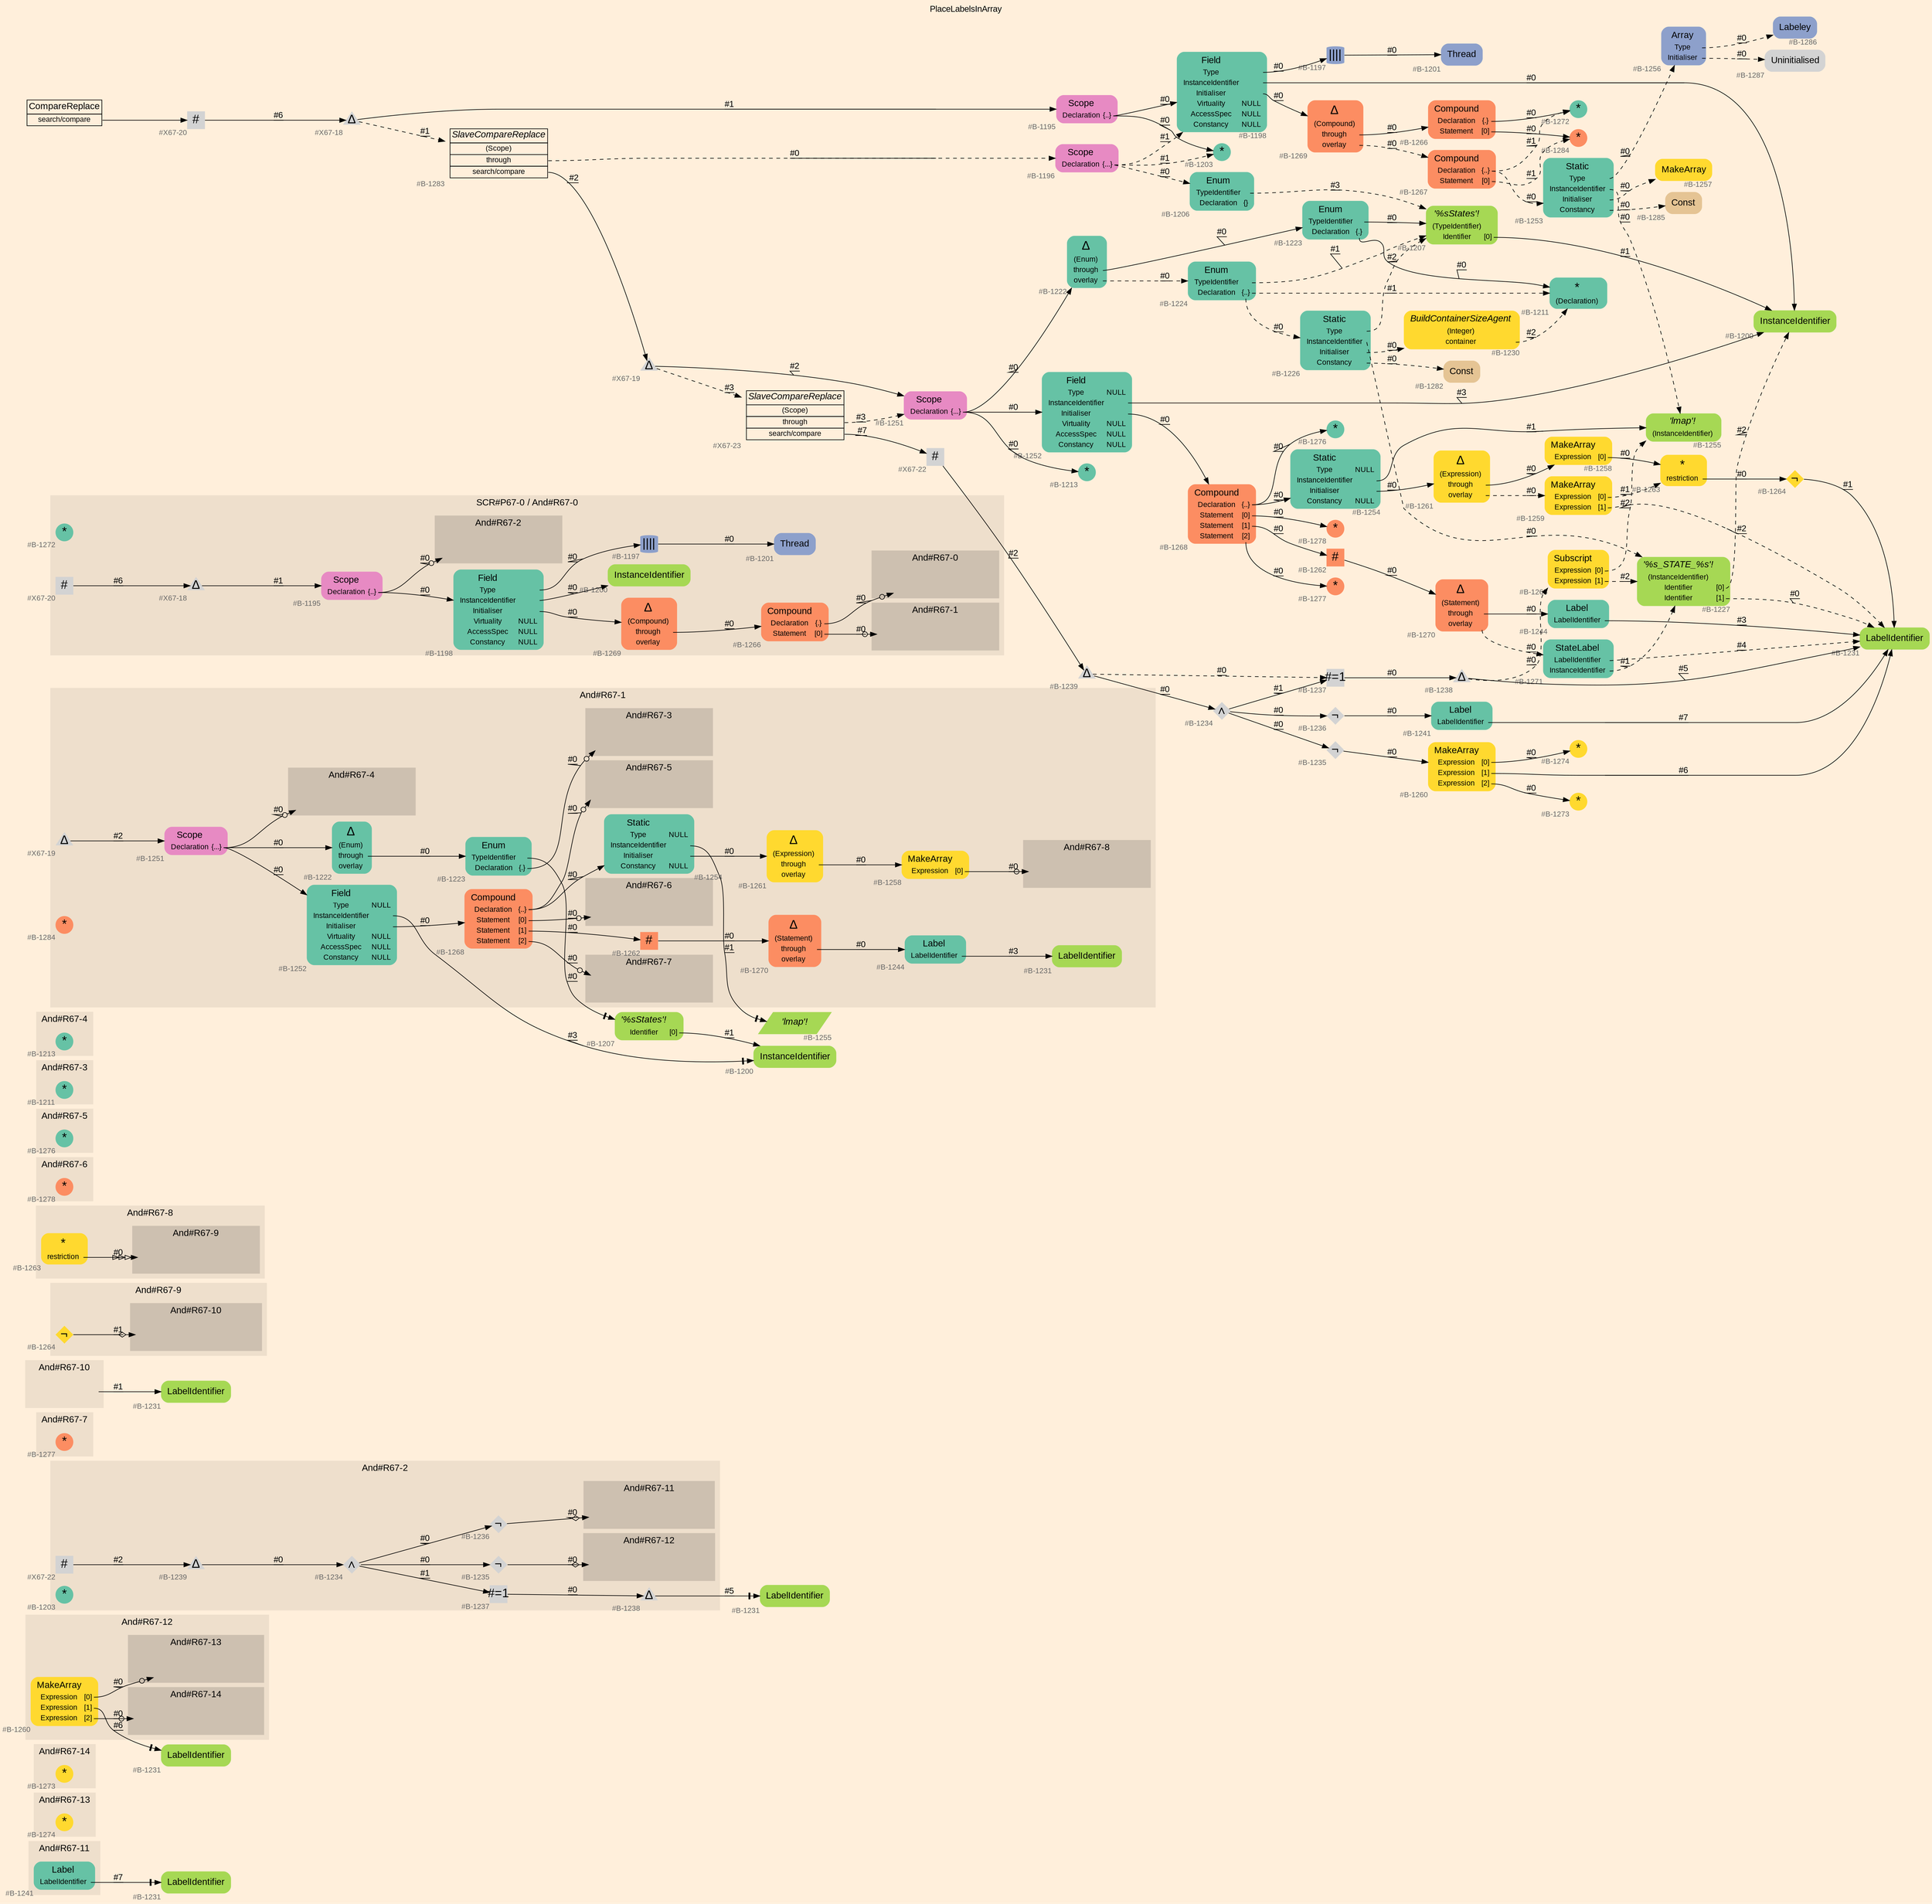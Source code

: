 digraph "PlaceLabelsInArray" {
label = "PlaceLabelsInArray"
labelloc = t
graph [
    rankdir = "LR"
    ranksep = 0.3
    bgcolor = antiquewhite1
    color = black
    fontcolor = black
    fontname = "Arial"
];
node [
    fontname = "Arial"
];
edge [
    fontname = "Arial"
];

// -------------------- figure And#R67-11 --------------------
// -------- region And#R67-11 ----------
subgraph "clusterAnd#R67-11" {
    label = "And#R67-11"
    style = "filled"
    color = antiquewhite2
    fontsize = "15"
    // -------- block And#R67-11/#B-1241 ----------
    "And#R67-11/#B-1241" [
        fillcolor = "/set28/1"
        xlabel = "#B-1241"
        fontsize = "12"
        fontcolor = grey40
        shape = "plaintext"
        label = <<TABLE BORDER="0" CELLBORDER="0" CELLSPACING="0">
         <TR><TD><FONT COLOR="black" POINT-SIZE="15">Label</FONT></TD></TR>
         <TR><TD><FONT COLOR="black" POINT-SIZE="12">LabelIdentifier</FONT></TD><TD PORT="port0"></TD></TR>
        </TABLE>>
        style = "rounded,filled"
    ];
    
}

// -------- block And#R67-11/#B-1231 ----------
"And#R67-11/#B-1231" [
    fillcolor = "/set28/5"
    xlabel = "#B-1231"
    fontsize = "12"
    fontcolor = grey40
    shape = "plaintext"
    label = <<TABLE BORDER="0" CELLBORDER="0" CELLSPACING="0">
     <TR><TD><FONT COLOR="black" POINT-SIZE="15">LabelIdentifier</FONT></TD></TR>
    </TABLE>>
    style = "rounded,filled"
];

"And#R67-11/#B-1241":port0 -> "And#R67-11/#B-1231" [
    arrowhead="normalnonetee"
    label = "#7"
    decorate = true
    color = black
    fontcolor = black
];


// -------------------- figure And#R67-13 --------------------
// -------- region And#R67-13 ----------
subgraph "clusterAnd#R67-13" {
    label = "And#R67-13"
    style = "filled"
    color = antiquewhite2
    fontsize = "15"
    // -------- block And#R67-13/#B-1274 ----------
    "And#R67-13/#B-1274" [
        fillcolor = "/set28/6"
        xlabel = "#B-1274"
        fontsize = "12"
        fontcolor = grey40
        shape = "circle"
        label = <<FONT COLOR="black" POINT-SIZE="20">*</FONT>>
        style = "filled"
        penwidth = 0.0
        fixedsize = true
        width = 0.4
        height = 0.4
    ];
    
}


// -------------------- figure And#R67-14 --------------------
// -------- region And#R67-14 ----------
subgraph "clusterAnd#R67-14" {
    label = "And#R67-14"
    style = "filled"
    color = antiquewhite2
    fontsize = "15"
    // -------- block And#R67-14/#B-1273 ----------
    "And#R67-14/#B-1273" [
        fillcolor = "/set28/6"
        xlabel = "#B-1273"
        fontsize = "12"
        fontcolor = grey40
        shape = "circle"
        label = <<FONT COLOR="black" POINT-SIZE="20">*</FONT>>
        style = "filled"
        penwidth = 0.0
        fixedsize = true
        width = 0.4
        height = 0.4
    ];
    
}


// -------------------- figure And#R67-12 --------------------
// -------- region And#R67-12 ----------
subgraph "clusterAnd#R67-12" {
    label = "And#R67-12"
    style = "filled"
    color = antiquewhite2
    fontsize = "15"
    // -------- block And#R67-12/#B-1260 ----------
    "And#R67-12/#B-1260" [
        fillcolor = "/set28/6"
        xlabel = "#B-1260"
        fontsize = "12"
        fontcolor = grey40
        shape = "plaintext"
        label = <<TABLE BORDER="0" CELLBORDER="0" CELLSPACING="0">
         <TR><TD><FONT COLOR="black" POINT-SIZE="15">MakeArray</FONT></TD></TR>
         <TR><TD><FONT COLOR="black" POINT-SIZE="12">Expression</FONT></TD><TD PORT="port0"><FONT COLOR="black" POINT-SIZE="12">[0]</FONT></TD></TR>
         <TR><TD><FONT COLOR="black" POINT-SIZE="12">Expression</FONT></TD><TD PORT="port1"><FONT COLOR="black" POINT-SIZE="12">[1]</FONT></TD></TR>
         <TR><TD><FONT COLOR="black" POINT-SIZE="12">Expression</FONT></TD><TD PORT="port2"><FONT COLOR="black" POINT-SIZE="12">[2]</FONT></TD></TR>
        </TABLE>>
        style = "rounded,filled"
    ];
    
    // -------- region And#R67-12/And#R67-13 ----------
    subgraph "clusterAnd#R67-12/And#R67-13" {
        label = "And#R67-13"
        style = "filled"
        color = antiquewhite3
        fontsize = "15"
        // -------- block And#R67-12/And#R67-13/#B-1274 ----------
        "And#R67-12/And#R67-13/#B-1274" [
            fillcolor = "/set28/6"
            xlabel = "#B-1274"
            fontsize = "12"
            fontcolor = grey40
            shape = "none"
            style = "invisible"
        ];
        
    }
    
    // -------- region And#R67-12/And#R67-14 ----------
    subgraph "clusterAnd#R67-12/And#R67-14" {
        label = "And#R67-14"
        style = "filled"
        color = antiquewhite3
        fontsize = "15"
        // -------- block And#R67-12/And#R67-14/#B-1273 ----------
        "And#R67-12/And#R67-14/#B-1273" [
            fillcolor = "/set28/6"
            xlabel = "#B-1273"
            fontsize = "12"
            fontcolor = grey40
            shape = "none"
            style = "invisible"
        ];
        
    }
    
}

// -------- block And#R67-12/#B-1231 ----------
"And#R67-12/#B-1231" [
    fillcolor = "/set28/5"
    xlabel = "#B-1231"
    fontsize = "12"
    fontcolor = grey40
    shape = "plaintext"
    label = <<TABLE BORDER="0" CELLBORDER="0" CELLSPACING="0">
     <TR><TD><FONT COLOR="black" POINT-SIZE="15">LabelIdentifier</FONT></TD></TR>
    </TABLE>>
    style = "rounded,filled"
];

"And#R67-12/#B-1260":port0 -> "And#R67-12/And#R67-13/#B-1274" [
    arrowhead="normalnoneodot"
    label = "#0"
    decorate = true
    color = black
    fontcolor = black
];

"And#R67-12/#B-1260":port1 -> "And#R67-12/#B-1231" [
    arrowhead="normalnonetee"
    label = "#6"
    decorate = true
    color = black
    fontcolor = black
];

"And#R67-12/#B-1260":port2 -> "And#R67-12/And#R67-14/#B-1273" [
    arrowhead="normalnoneodot"
    label = "#0"
    decorate = true
    color = black
    fontcolor = black
];


// -------------------- figure And#R67-2 --------------------
// -------- region And#R67-2 ----------
subgraph "clusterAnd#R67-2" {
    label = "SCR#P67-2 / And#R67-2"
    style = "filled"
    color = antiquewhite2
    fontsize = "15"
    // -------- block And#R67-2/#B-1234 ----------
    "And#R67-2/#B-1234" [
        xlabel = "#B-1234"
        fontsize = "12"
        fontcolor = grey40
        shape = "diamond"
        label = <<FONT COLOR="black" POINT-SIZE="20">∧</FONT>>
        style = "filled"
        penwidth = 0.0
        fixedsize = true
        width = 0.4
        height = 0.4
    ];
    
    // -------- block And#R67-2/#X67-22 ----------
    "And#R67-2/#X67-22" [
        xlabel = "#X67-22"
        fontsize = "12"
        fontcolor = grey40
        shape = "square"
        label = <<FONT COLOR="black" POINT-SIZE="20">#</FONT>>
        style = "filled"
        penwidth = 0.0
        fixedsize = true
        width = 0.4
        height = 0.4
    ];
    
    // -------- block And#R67-2/#B-1239 ----------
    "And#R67-2/#B-1239" [
        xlabel = "#B-1239"
        fontsize = "12"
        fontcolor = grey40
        shape = "triangle"
        label = <<FONT COLOR="black" POINT-SIZE="20">Δ</FONT>>
        style = "filled"
        penwidth = 0.0
        fixedsize = true
        width = 0.4
        height = 0.4
    ];
    
    // -------- block And#R67-2/#B-1238 ----------
    "And#R67-2/#B-1238" [
        xlabel = "#B-1238"
        fontsize = "12"
        fontcolor = grey40
        shape = "triangle"
        label = <<FONT COLOR="black" POINT-SIZE="20">Δ</FONT>>
        style = "filled"
        penwidth = 0.0
        fixedsize = true
        width = 0.4
        height = 0.4
    ];
    
    // -------- block And#R67-2/#B-1237 ----------
    "And#R67-2/#B-1237" [
        xlabel = "#B-1237"
        fontsize = "12"
        fontcolor = grey40
        shape = "square"
        label = <<FONT COLOR="black" POINT-SIZE="20">#=1</FONT>>
        style = "filled"
        penwidth = 0.0
        fixedsize = true
        width = 0.4
        height = 0.4
    ];
    
    // -------- block And#R67-2/#B-1235 ----------
    "And#R67-2/#B-1235" [
        xlabel = "#B-1235"
        fontsize = "12"
        fontcolor = grey40
        shape = "diamond"
        label = <<FONT COLOR="black" POINT-SIZE="20">¬</FONT>>
        style = "filled"
        penwidth = 0.0
        fixedsize = true
        width = 0.4
        height = 0.4
    ];
    
    // -------- block And#R67-2/#B-1236 ----------
    "And#R67-2/#B-1236" [
        xlabel = "#B-1236"
        fontsize = "12"
        fontcolor = grey40
        shape = "diamond"
        label = <<FONT COLOR="black" POINT-SIZE="20">¬</FONT>>
        style = "filled"
        penwidth = 0.0
        fixedsize = true
        width = 0.4
        height = 0.4
    ];
    
    // -------- region And#R67-2/And#R67-12 ----------
    subgraph "clusterAnd#R67-2/And#R67-12" {
        label = "And#R67-12"
        style = "filled"
        color = antiquewhite3
        fontsize = "15"
        // -------- block And#R67-2/And#R67-12/#B-1260 ----------
        "And#R67-2/And#R67-12/#B-1260" [
            fillcolor = "/set28/6"
            xlabel = "#B-1260"
            fontsize = "12"
            fontcolor = grey40
            shape = "none"
            style = "invisible"
        ];
        
    }
    
    // -------- region And#R67-2/And#R67-11 ----------
    subgraph "clusterAnd#R67-2/And#R67-11" {
        label = "And#R67-11"
        style = "filled"
        color = antiquewhite3
        fontsize = "15"
        // -------- block And#R67-2/And#R67-11/#B-1241 ----------
        "And#R67-2/And#R67-11/#B-1241" [
            fillcolor = "/set28/1"
            xlabel = "#B-1241"
            fontsize = "12"
            fontcolor = grey40
            shape = "none"
            style = "invisible"
        ];
        
    }
    
}

// -------- block And#R67-2/#B-1231 ----------
"And#R67-2/#B-1231" [
    fillcolor = "/set28/5"
    xlabel = "#B-1231"
    fontsize = "12"
    fontcolor = grey40
    shape = "plaintext"
    label = <<TABLE BORDER="0" CELLBORDER="0" CELLSPACING="0">
     <TR><TD><FONT COLOR="black" POINT-SIZE="15">LabelIdentifier</FONT></TD></TR>
    </TABLE>>
    style = "rounded,filled"
];

"And#R67-2/#B-1234" -> "And#R67-2/#B-1237" [
    label = "#1"
    decorate = true
    color = black
    fontcolor = black
];

"And#R67-2/#B-1234" -> "And#R67-2/#B-1235" [
    label = "#0"
    decorate = true
    color = black
    fontcolor = black
];

"And#R67-2/#B-1234" -> "And#R67-2/#B-1236" [
    label = "#0"
    decorate = true
    color = black
    fontcolor = black
];

"And#R67-2/#X67-22" -> "And#R67-2/#B-1239" [
    label = "#2"
    decorate = true
    color = black
    fontcolor = black
];

"And#R67-2/#B-1239" -> "And#R67-2/#B-1234" [
    label = "#0"
    decorate = true
    color = black
    fontcolor = black
];

"And#R67-2/#B-1238" -> "And#R67-2/#B-1231" [
    arrowhead="normalnonetee"
    label = "#5"
    decorate = true
    color = black
    fontcolor = black
];

"And#R67-2/#B-1237" -> "And#R67-2/#B-1238" [
    label = "#0"
    decorate = true
    color = black
    fontcolor = black
];

"And#R67-2/#B-1235" -> "And#R67-2/And#R67-12/#B-1260" [
    arrowhead="normalnoneodiamond"
    label = "#0"
    decorate = true
    color = black
    fontcolor = black
];

"And#R67-2/#B-1236" -> "And#R67-2/And#R67-11/#B-1241" [
    arrowhead="normalnoneodiamond"
    label = "#0"
    decorate = true
    color = black
    fontcolor = black
];


// -------------------- figure And#R67-7 --------------------
// -------- region And#R67-7 ----------
subgraph "clusterAnd#R67-7" {
    label = "And#R67-7"
    style = "filled"
    color = antiquewhite2
    fontsize = "15"
    // -------- block And#R67-7/#B-1277 ----------
    "And#R67-7/#B-1277" [
        fillcolor = "/set28/2"
        xlabel = "#B-1277"
        fontsize = "12"
        fontcolor = grey40
        shape = "circle"
        label = <<FONT COLOR="black" POINT-SIZE="20">*</FONT>>
        style = "filled"
        penwidth = 0.0
        fixedsize = true
        width = 0.4
        height = 0.4
    ];
    
}


// -------------------- figure And#R67-10 --------------------
// -------- region And#R67-10 ----------
subgraph "clusterAnd#R67-10" {
    label = "And#R67-10"
    style = "filled"
    color = antiquewhite2
    fontsize = "15"
    // -------- block And#R67-10/IRIP ----------
    "And#R67-10/IRIP" [
        fontsize = "12"
        fontcolor = grey40
        shape = "none"
        style = "invisible"
    ];
    
}

// -------- block And#R67-10/#B-1231 ----------
"And#R67-10/#B-1231" [
    fillcolor = "/set28/5"
    xlabel = "#B-1231"
    fontsize = "12"
    fontcolor = grey40
    shape = "plaintext"
    label = <<TABLE BORDER="0" CELLBORDER="0" CELLSPACING="0">
     <TR><TD><FONT COLOR="black" POINT-SIZE="15">LabelIdentifier</FONT></TD></TR>
    </TABLE>>
    style = "rounded,filled"
];

"And#R67-10/IRIP" -> "And#R67-10/#B-1231" [
    label = "#1"
    decorate = true
    color = black
    fontcolor = black
];


// -------------------- figure And#R67-9 --------------------
// -------- region And#R67-9 ----------
subgraph "clusterAnd#R67-9" {
    label = "And#R67-9"
    style = "filled"
    color = antiquewhite2
    fontsize = "15"
    // -------- block And#R67-9/#B-1264 ----------
    "And#R67-9/#B-1264" [
        fillcolor = "/set28/6"
        xlabel = "#B-1264"
        fontsize = "12"
        fontcolor = grey40
        shape = "diamond"
        label = <<FONT COLOR="black" POINT-SIZE="20">¬</FONT>>
        style = "filled"
        penwidth = 0.0
        fixedsize = true
        width = 0.4
        height = 0.4
    ];
    
    // -------- region And#R67-9/And#R67-10 ----------
    subgraph "clusterAnd#R67-9/And#R67-10" {
        label = "And#R67-10"
        style = "filled"
        color = antiquewhite3
        fontsize = "15"
        // -------- block And#R67-9/And#R67-10/#B-1231 ----------
        "And#R67-9/And#R67-10/#B-1231" [
            fillcolor = "/set28/5"
            xlabel = "#B-1231"
            fontsize = "12"
            fontcolor = grey40
            shape = "none"
            style = "invisible"
        ];
        
    }
    
}

"And#R67-9/#B-1264" -> "And#R67-9/And#R67-10/#B-1231" [
    arrowhead="normalnoneodiamond"
    label = "#1"
    decorate = true
    color = black
    fontcolor = black
];


// -------------------- figure And#R67-8 --------------------
// -------- region And#R67-8 ----------
subgraph "clusterAnd#R67-8" {
    label = "And#R67-8"
    style = "filled"
    color = antiquewhite2
    fontsize = "15"
    // -------- block And#R67-8/#B-1263 ----------
    "And#R67-8/#B-1263" [
        fillcolor = "/set28/6"
        xlabel = "#B-1263"
        fontsize = "12"
        fontcolor = grey40
        shape = "plaintext"
        label = <<TABLE BORDER="0" CELLBORDER="0" CELLSPACING="0">
         <TR><TD><FONT COLOR="black" POINT-SIZE="20">*</FONT></TD></TR>
         <TR><TD><FONT COLOR="black" POINT-SIZE="12">restriction</FONT></TD><TD PORT="port0"></TD></TR>
        </TABLE>>
        style = "rounded,filled"
    ];
    
    // -------- region And#R67-8/And#R67-9 ----------
    subgraph "clusterAnd#R67-8/And#R67-9" {
        label = "And#R67-9"
        style = "filled"
        color = antiquewhite3
        fontsize = "15"
        // -------- block And#R67-8/And#R67-9/#B-1264 ----------
        "And#R67-8/And#R67-9/#B-1264" [
            fillcolor = "/set28/6"
            xlabel = "#B-1264"
            fontsize = "12"
            fontcolor = grey40
            shape = "none"
            style = "invisible"
        ];
        
    }
    
}

"And#R67-8/#B-1263":port0 -> "And#R67-8/And#R67-9/#B-1264" [
    arrowhead="normalonormalonormalonormal"
    label = "#0"
    decorate = true
    color = black
    fontcolor = black
];


// -------------------- figure And#R67-6 --------------------
// -------- region And#R67-6 ----------
subgraph "clusterAnd#R67-6" {
    label = "And#R67-6"
    style = "filled"
    color = antiquewhite2
    fontsize = "15"
    // -------- block And#R67-6/#B-1278 ----------
    "And#R67-6/#B-1278" [
        fillcolor = "/set28/2"
        xlabel = "#B-1278"
        fontsize = "12"
        fontcolor = grey40
        shape = "circle"
        label = <<FONT COLOR="black" POINT-SIZE="20">*</FONT>>
        style = "filled"
        penwidth = 0.0
        fixedsize = true
        width = 0.4
        height = 0.4
    ];
    
}


// -------------------- figure And#R67-5 --------------------
// -------- region And#R67-5 ----------
subgraph "clusterAnd#R67-5" {
    label = "And#R67-5"
    style = "filled"
    color = antiquewhite2
    fontsize = "15"
    // -------- block And#R67-5/#B-1276 ----------
    "And#R67-5/#B-1276" [
        fillcolor = "/set28/1"
        xlabel = "#B-1276"
        fontsize = "12"
        fontcolor = grey40
        shape = "circle"
        label = <<FONT COLOR="black" POINT-SIZE="20">*</FONT>>
        style = "filled"
        penwidth = 0.0
        fixedsize = true
        width = 0.4
        height = 0.4
    ];
    
}


// -------------------- figure And#R67-3 --------------------
// -------- region And#R67-3 ----------
subgraph "clusterAnd#R67-3" {
    label = "And#R67-3"
    style = "filled"
    color = antiquewhite2
    fontsize = "15"
    // -------- block And#R67-3/#B-1211 ----------
    "And#R67-3/#B-1211" [
        fillcolor = "/set28/1"
        xlabel = "#B-1211"
        fontsize = "12"
        fontcolor = grey40
        shape = "circle"
        label = <<FONT COLOR="black" POINT-SIZE="20">*</FONT>>
        style = "filled"
        penwidth = 0.0
        fixedsize = true
        width = 0.4
        height = 0.4
    ];
    
}


// -------------------- figure And#R67-4 --------------------
// -------- region And#R67-4 ----------
subgraph "clusterAnd#R67-4" {
    label = "And#R67-4"
    style = "filled"
    color = antiquewhite2
    fontsize = "15"
    // -------- block And#R67-4/#B-1213 ----------
    "And#R67-4/#B-1213" [
        fillcolor = "/set28/1"
        xlabel = "#B-1213"
        fontsize = "12"
        fontcolor = grey40
        shape = "circle"
        label = <<FONT COLOR="black" POINT-SIZE="20">*</FONT>>
        style = "filled"
        penwidth = 0.0
        fixedsize = true
        width = 0.4
        height = 0.4
    ];
    
}


// -------------------- figure And#R67-1 --------------------
// -------- region And#R67-1 ----------
subgraph "clusterAnd#R67-1" {
    label = "SCR#P67-1 / And#R67-1"
    style = "filled"
    color = antiquewhite2
    fontsize = "15"
    // -------- block And#R67-1/#B-1252 ----------
    "And#R67-1/#B-1252" [
        fillcolor = "/set28/1"
        xlabel = "#B-1252"
        fontsize = "12"
        fontcolor = grey40
        shape = "plaintext"
        label = <<TABLE BORDER="0" CELLBORDER="0" CELLSPACING="0">
         <TR><TD><FONT COLOR="black" POINT-SIZE="15">Field</FONT></TD></TR>
         <TR><TD><FONT COLOR="black" POINT-SIZE="12">Type</FONT></TD><TD PORT="port0"><FONT COLOR="black" POINT-SIZE="12">NULL</FONT></TD></TR>
         <TR><TD><FONT COLOR="black" POINT-SIZE="12">InstanceIdentifier</FONT></TD><TD PORT="port1"></TD></TR>
         <TR><TD><FONT COLOR="black" POINT-SIZE="12">Initialiser</FONT></TD><TD PORT="port2"></TD></TR>
         <TR><TD><FONT COLOR="black" POINT-SIZE="12">Virtuality</FONT></TD><TD PORT="port3"><FONT COLOR="black" POINT-SIZE="12">NULL</FONT></TD></TR>
         <TR><TD><FONT COLOR="black" POINT-SIZE="12">AccessSpec</FONT></TD><TD PORT="port4"><FONT COLOR="black" POINT-SIZE="12">NULL</FONT></TD></TR>
         <TR><TD><FONT COLOR="black" POINT-SIZE="12">Constancy</FONT></TD><TD PORT="port5"><FONT COLOR="black" POINT-SIZE="12">NULL</FONT></TD></TR>
        </TABLE>>
        style = "rounded,filled"
    ];
    
    // -------- block And#R67-1/#B-1251 ----------
    "And#R67-1/#B-1251" [
        fillcolor = "/set28/4"
        xlabel = "#B-1251"
        fontsize = "12"
        fontcolor = grey40
        shape = "plaintext"
        label = <<TABLE BORDER="0" CELLBORDER="0" CELLSPACING="0">
         <TR><TD><FONT COLOR="black" POINT-SIZE="15">Scope</FONT></TD></TR>
         <TR><TD><FONT COLOR="black" POINT-SIZE="12">Declaration</FONT></TD><TD PORT="port0"><FONT COLOR="black" POINT-SIZE="12">{...}</FONT></TD></TR>
        </TABLE>>
        style = "rounded,filled"
    ];
    
    // -------- block And#R67-1/#B-1262 ----------
    "And#R67-1/#B-1262" [
        fillcolor = "/set28/2"
        xlabel = "#B-1262"
        fontsize = "12"
        fontcolor = grey40
        shape = "square"
        label = <<FONT COLOR="black" POINT-SIZE="20">#</FONT>>
        style = "filled"
        penwidth = 0.0
        fixedsize = true
        width = 0.4
        height = 0.4
    ];
    
    // -------- block And#R67-1/#B-1268 ----------
    "And#R67-1/#B-1268" [
        fillcolor = "/set28/2"
        xlabel = "#B-1268"
        fontsize = "12"
        fontcolor = grey40
        shape = "plaintext"
        label = <<TABLE BORDER="0" CELLBORDER="0" CELLSPACING="0">
         <TR><TD><FONT COLOR="black" POINT-SIZE="15">Compound</FONT></TD></TR>
         <TR><TD><FONT COLOR="black" POINT-SIZE="12">Declaration</FONT></TD><TD PORT="port0"><FONT COLOR="black" POINT-SIZE="12">{..}</FONT></TD></TR>
         <TR><TD><FONT COLOR="black" POINT-SIZE="12">Statement</FONT></TD><TD PORT="port1"><FONT COLOR="black" POINT-SIZE="12">[0]</FONT></TD></TR>
         <TR><TD><FONT COLOR="black" POINT-SIZE="12">Statement</FONT></TD><TD PORT="port2"><FONT COLOR="black" POINT-SIZE="12">[1]</FONT></TD></TR>
         <TR><TD><FONT COLOR="black" POINT-SIZE="12">Statement</FONT></TD><TD PORT="port3"><FONT COLOR="black" POINT-SIZE="12">[2]</FONT></TD></TR>
        </TABLE>>
        style = "rounded,filled"
    ];
    
    // -------- block And#R67-1/#B-1270 ----------
    "And#R67-1/#B-1270" [
        fillcolor = "/set28/2"
        xlabel = "#B-1270"
        fontsize = "12"
        fontcolor = grey40
        shape = "plaintext"
        label = <<TABLE BORDER="0" CELLBORDER="0" CELLSPACING="0">
         <TR><TD><FONT COLOR="black" POINT-SIZE="20">Δ</FONT></TD></TR>
         <TR><TD><FONT COLOR="black" POINT-SIZE="12">(Statement)</FONT></TD><TD PORT="port0"></TD></TR>
         <TR><TD><FONT COLOR="black" POINT-SIZE="12">through</FONT></TD><TD PORT="port1"></TD></TR>
         <TR><TD><FONT COLOR="black" POINT-SIZE="12">overlay</FONT></TD><TD PORT="port2"></TD></TR>
        </TABLE>>
        style = "rounded,filled"
    ];
    
    // -------- block And#R67-1/#B-1222 ----------
    "And#R67-1/#B-1222" [
        fillcolor = "/set28/1"
        xlabel = "#B-1222"
        fontsize = "12"
        fontcolor = grey40
        shape = "plaintext"
        label = <<TABLE BORDER="0" CELLBORDER="0" CELLSPACING="0">
         <TR><TD><FONT COLOR="black" POINT-SIZE="20">Δ</FONT></TD></TR>
         <TR><TD><FONT COLOR="black" POINT-SIZE="12">(Enum)</FONT></TD><TD PORT="port0"></TD></TR>
         <TR><TD><FONT COLOR="black" POINT-SIZE="12">through</FONT></TD><TD PORT="port1"></TD></TR>
         <TR><TD><FONT COLOR="black" POINT-SIZE="12">overlay</FONT></TD><TD PORT="port2"></TD></TR>
        </TABLE>>
        style = "rounded,filled"
    ];
    
    // -------- block And#R67-1/#B-1258 ----------
    "And#R67-1/#B-1258" [
        fillcolor = "/set28/6"
        xlabel = "#B-1258"
        fontsize = "12"
        fontcolor = grey40
        shape = "plaintext"
        label = <<TABLE BORDER="0" CELLBORDER="0" CELLSPACING="0">
         <TR><TD><FONT COLOR="black" POINT-SIZE="15">MakeArray</FONT></TD></TR>
         <TR><TD><FONT COLOR="black" POINT-SIZE="12">Expression</FONT></TD><TD PORT="port0"><FONT COLOR="black" POINT-SIZE="12">[0]</FONT></TD></TR>
        </TABLE>>
        style = "rounded,filled"
    ];
    
    // -------- block And#R67-1/#B-1223 ----------
    "And#R67-1/#B-1223" [
        fillcolor = "/set28/1"
        xlabel = "#B-1223"
        fontsize = "12"
        fontcolor = grey40
        shape = "plaintext"
        label = <<TABLE BORDER="0" CELLBORDER="0" CELLSPACING="0">
         <TR><TD><FONT COLOR="black" POINT-SIZE="15">Enum</FONT></TD></TR>
         <TR><TD><FONT COLOR="black" POINT-SIZE="12">TypeIdentifier</FONT></TD><TD PORT="port0"></TD></TR>
         <TR><TD><FONT COLOR="black" POINT-SIZE="12">Declaration</FONT></TD><TD PORT="port1"><FONT COLOR="black" POINT-SIZE="12">{.}</FONT></TD></TR>
        </TABLE>>
        style = "rounded,filled"
    ];
    
    // -------- block And#R67-1/#B-1231 ----------
    "And#R67-1/#B-1231" [
        fillcolor = "/set28/5"
        xlabel = "#B-1231"
        fontsize = "12"
        fontcolor = grey40
        shape = "plaintext"
        label = <<TABLE BORDER="0" CELLBORDER="0" CELLSPACING="0">
         <TR><TD><FONT COLOR="black" POINT-SIZE="15">LabelIdentifier</FONT></TD></TR>
        </TABLE>>
        style = "rounded,filled"
    ];
    
    // -------- block And#R67-1/#B-1261 ----------
    "And#R67-1/#B-1261" [
        fillcolor = "/set28/6"
        xlabel = "#B-1261"
        fontsize = "12"
        fontcolor = grey40
        shape = "plaintext"
        label = <<TABLE BORDER="0" CELLBORDER="0" CELLSPACING="0">
         <TR><TD><FONT COLOR="black" POINT-SIZE="20">Δ</FONT></TD></TR>
         <TR><TD><FONT COLOR="black" POINT-SIZE="12">(Expression)</FONT></TD><TD PORT="port0"></TD></TR>
         <TR><TD><FONT COLOR="black" POINT-SIZE="12">through</FONT></TD><TD PORT="port1"></TD></TR>
         <TR><TD><FONT COLOR="black" POINT-SIZE="12">overlay</FONT></TD><TD PORT="port2"></TD></TR>
        </TABLE>>
        style = "rounded,filled"
    ];
    
    // -------- block And#R67-1/#X67-19 ----------
    "And#R67-1/#X67-19" [
        xlabel = "#X67-19"
        fontsize = "12"
        fontcolor = grey40
        shape = "triangle"
        label = <<FONT COLOR="black" POINT-SIZE="20">Δ</FONT>>
        style = "filled"
        penwidth = 0.0
        fixedsize = true
        width = 0.4
        height = 0.4
    ];
    
    // -------- block And#R67-1/#B-1254 ----------
    "And#R67-1/#B-1254" [
        fillcolor = "/set28/1"
        xlabel = "#B-1254"
        fontsize = "12"
        fontcolor = grey40
        shape = "plaintext"
        label = <<TABLE BORDER="0" CELLBORDER="0" CELLSPACING="0">
         <TR><TD><FONT COLOR="black" POINT-SIZE="15">Static</FONT></TD></TR>
         <TR><TD><FONT COLOR="black" POINT-SIZE="12">Type</FONT></TD><TD PORT="port0"><FONT COLOR="black" POINT-SIZE="12">NULL</FONT></TD></TR>
         <TR><TD><FONT COLOR="black" POINT-SIZE="12">InstanceIdentifier</FONT></TD><TD PORT="port1"></TD></TR>
         <TR><TD><FONT COLOR="black" POINT-SIZE="12">Initialiser</FONT></TD><TD PORT="port2"></TD></TR>
         <TR><TD><FONT COLOR="black" POINT-SIZE="12">Constancy</FONT></TD><TD PORT="port3"><FONT COLOR="black" POINT-SIZE="12">NULL</FONT></TD></TR>
        </TABLE>>
        style = "rounded,filled"
    ];
    
    // -------- block And#R67-1/#B-1244 ----------
    "And#R67-1/#B-1244" [
        fillcolor = "/set28/1"
        xlabel = "#B-1244"
        fontsize = "12"
        fontcolor = grey40
        shape = "plaintext"
        label = <<TABLE BORDER="0" CELLBORDER="0" CELLSPACING="0">
         <TR><TD><FONT COLOR="black" POINT-SIZE="15">Label</FONT></TD></TR>
         <TR><TD><FONT COLOR="black" POINT-SIZE="12">LabelIdentifier</FONT></TD><TD PORT="port0"></TD></TR>
        </TABLE>>
        style = "rounded,filled"
    ];
    
    // -------- region And#R67-1/And#R67-3 ----------
    subgraph "clusterAnd#R67-1/And#R67-3" {
        label = "And#R67-3"
        style = "filled"
        color = antiquewhite3
        fontsize = "15"
        // -------- block And#R67-1/And#R67-3/#B-1211 ----------
        "And#R67-1/And#R67-3/#B-1211" [
            fillcolor = "/set28/1"
            xlabel = "#B-1211"
            fontsize = "12"
            fontcolor = grey40
            shape = "none"
            style = "invisible"
        ];
        
    }
    
    // -------- region And#R67-1/And#R67-4 ----------
    subgraph "clusterAnd#R67-1/And#R67-4" {
        label = "And#R67-4"
        style = "filled"
        color = antiquewhite3
        fontsize = "15"
        // -------- block And#R67-1/And#R67-4/#B-1213 ----------
        "And#R67-1/And#R67-4/#B-1213" [
            fillcolor = "/set28/1"
            xlabel = "#B-1213"
            fontsize = "12"
            fontcolor = grey40
            shape = "none"
            style = "invisible"
        ];
        
    }
    
    // -------- region And#R67-1/And#R67-5 ----------
    subgraph "clusterAnd#R67-1/And#R67-5" {
        label = "And#R67-5"
        style = "filled"
        color = antiquewhite3
        fontsize = "15"
        // -------- block And#R67-1/And#R67-5/#B-1276 ----------
        "And#R67-1/And#R67-5/#B-1276" [
            fillcolor = "/set28/1"
            xlabel = "#B-1276"
            fontsize = "12"
            fontcolor = grey40
            shape = "none"
            style = "invisible"
        ];
        
    }
    
    // -------- region And#R67-1/And#R67-6 ----------
    subgraph "clusterAnd#R67-1/And#R67-6" {
        label = "And#R67-6"
        style = "filled"
        color = antiquewhite3
        fontsize = "15"
        // -------- block And#R67-1/And#R67-6/#B-1278 ----------
        "And#R67-1/And#R67-6/#B-1278" [
            fillcolor = "/set28/2"
            xlabel = "#B-1278"
            fontsize = "12"
            fontcolor = grey40
            shape = "none"
            style = "invisible"
        ];
        
    }
    
    // -------- region And#R67-1/And#R67-7 ----------
    subgraph "clusterAnd#R67-1/And#R67-7" {
        label = "And#R67-7"
        style = "filled"
        color = antiquewhite3
        fontsize = "15"
        // -------- block And#R67-1/And#R67-7/#B-1277 ----------
        "And#R67-1/And#R67-7/#B-1277" [
            fillcolor = "/set28/2"
            xlabel = "#B-1277"
            fontsize = "12"
            fontcolor = grey40
            shape = "none"
            style = "invisible"
        ];
        
    }
    
    // -------- region And#R67-1/And#R67-8 ----------
    subgraph "clusterAnd#R67-1/And#R67-8" {
        label = "And#R67-8"
        style = "filled"
        color = antiquewhite3
        fontsize = "15"
        // -------- block And#R67-1/And#R67-8/#B-1263 ----------
        "And#R67-1/And#R67-8/#B-1263" [
            fillcolor = "/set28/6"
            xlabel = "#B-1263"
            fontsize = "12"
            fontcolor = grey40
            shape = "none"
            style = "invisible"
        ];
        
    }
    
}

// -------- block And#R67-1/#B-1200 ----------
"And#R67-1/#B-1200" [
    fillcolor = "/set28/5"
    xlabel = "#B-1200"
    fontsize = "12"
    fontcolor = grey40
    shape = "plaintext"
    label = <<TABLE BORDER="0" CELLBORDER="0" CELLSPACING="0">
     <TR><TD><FONT COLOR="black" POINT-SIZE="15">InstanceIdentifier</FONT></TD></TR>
    </TABLE>>
    style = "rounded,filled"
];

// -------- block And#R67-1/#B-1255 ----------
"And#R67-1/#B-1255" [
    fillcolor = "/set28/5"
    xlabel = "#B-1255"
    fontsize = "12"
    fontcolor = grey40
    shape = "parallelogram"
    label = <<FONT COLOR="black" POINT-SIZE="15"><I>'lmap'!</I></FONT>>
    style = "filled"
    penwidth = 0.0
];

// -------- block And#R67-1/#B-1207 ----------
"And#R67-1/#B-1207" [
    fillcolor = "/set28/5"
    xlabel = "#B-1207"
    fontsize = "12"
    fontcolor = grey40
    shape = "plaintext"
    label = <<TABLE BORDER="0" CELLBORDER="0" CELLSPACING="0">
     <TR><TD><FONT COLOR="black" POINT-SIZE="15"><I>'%sStates'!</I></FONT></TD></TR>
     <TR><TD><FONT COLOR="black" POINT-SIZE="12">Identifier</FONT></TD><TD PORT="port0"><FONT COLOR="black" POINT-SIZE="12">[0]</FONT></TD></TR>
    </TABLE>>
    style = "rounded,filled"
];

"And#R67-1/#B-1252":port1 -> "And#R67-1/#B-1200" [
    arrowhead="normalnonetee"
    label = "#3"
    decorate = true
    color = black
    fontcolor = black
];

"And#R67-1/#B-1252":port2 -> "And#R67-1/#B-1268" [
    label = "#0"
    decorate = true
    color = black
    fontcolor = black
];

"And#R67-1/#B-1251":port0 -> "And#R67-1/And#R67-4/#B-1213" [
    arrowhead="normalnoneodot"
    label = "#0"
    decorate = true
    color = black
    fontcolor = black
];

"And#R67-1/#B-1251":port0 -> "And#R67-1/#B-1222" [
    label = "#0"
    decorate = true
    color = black
    fontcolor = black
];

"And#R67-1/#B-1251":port0 -> "And#R67-1/#B-1252" [
    label = "#0"
    decorate = true
    color = black
    fontcolor = black
];

"And#R67-1/#B-1262" -> "And#R67-1/#B-1270" [
    label = "#0"
    decorate = true
    color = black
    fontcolor = black
];

"And#R67-1/#B-1268":port0 -> "And#R67-1/And#R67-5/#B-1276" [
    arrowhead="normalnoneodot"
    label = "#0"
    decorate = true
    color = black
    fontcolor = black
];

"And#R67-1/#B-1268":port0 -> "And#R67-1/#B-1254" [
    label = "#0"
    decorate = true
    color = black
    fontcolor = black
];

"And#R67-1/#B-1268":port1 -> "And#R67-1/And#R67-6/#B-1278" [
    arrowhead="normalnoneodot"
    label = "#0"
    decorate = true
    color = black
    fontcolor = black
];

"And#R67-1/#B-1268":port2 -> "And#R67-1/#B-1262" [
    label = "#0"
    decorate = true
    color = black
    fontcolor = black
];

"And#R67-1/#B-1268":port3 -> "And#R67-1/And#R67-7/#B-1277" [
    arrowhead="normalnoneodot"
    label = "#0"
    decorate = true
    color = black
    fontcolor = black
];

"And#R67-1/#B-1270":port1 -> "And#R67-1/#B-1244" [
    label = "#0"
    decorate = true
    color = black
    fontcolor = black
];

"And#R67-1/#B-1222":port1 -> "And#R67-1/#B-1223" [
    label = "#0"
    decorate = true
    color = black
    fontcolor = black
];

"And#R67-1/#B-1258":port0 -> "And#R67-1/And#R67-8/#B-1263" [
    arrowhead="normalnoneodot"
    label = "#0"
    decorate = true
    color = black
    fontcolor = black
];

"And#R67-1/#B-1223":port0 -> "And#R67-1/#B-1207" [
    arrowhead="normalnonetee"
    label = "#0"
    decorate = true
    color = black
    fontcolor = black
];

"And#R67-1/#B-1223":port1 -> "And#R67-1/And#R67-3/#B-1211" [
    arrowhead="normalnoneodot"
    label = "#0"
    decorate = true
    color = black
    fontcolor = black
];

"And#R67-1/#B-1261":port1 -> "And#R67-1/#B-1258" [
    label = "#0"
    decorate = true
    color = black
    fontcolor = black
];

"And#R67-1/#X67-19" -> "And#R67-1/#B-1251" [
    label = "#2"
    decorate = true
    color = black
    fontcolor = black
];

"And#R67-1/#B-1254":port1 -> "And#R67-1/#B-1255" [
    arrowhead="normalnonetee"
    label = "#1"
    decorate = true
    color = black
    fontcolor = black
];

"And#R67-1/#B-1254":port2 -> "And#R67-1/#B-1261" [
    label = "#0"
    decorate = true
    color = black
    fontcolor = black
];

"And#R67-1/#B-1244":port0 -> "And#R67-1/#B-1231" [
    label = "#3"
    decorate = true
    color = black
    fontcolor = black
];

"And#R67-1/#B-1207":port0 -> "And#R67-1/#B-1200" [
    label = "#1"
    decorate = true
    color = black
    fontcolor = black
];


// -------------------- figure And#R67-1 --------------------
// -------- region And#R67-1 ----------
subgraph "clusterAnd#R67-1" {
    label = "And#R67-1"
    style = "filled"
    color = antiquewhite2
    fontsize = "15"
    // -------- block And#R67-1/#B-1284 ----------
    "And#R67-1/#B-1284" [
        fillcolor = "/set28/2"
        xlabel = "#B-1284"
        fontsize = "12"
        fontcolor = grey40
        shape = "circle"
        label = <<FONT COLOR="black" POINT-SIZE="20">*</FONT>>
        style = "filled"
        penwidth = 0.0
        fixedsize = true
        width = 0.4
        height = 0.4
    ];
    
}


// -------------------- figure And#R67-0 --------------------
// -------- region And#R67-0 ----------
subgraph "clusterAnd#R67-0" {
    label = "And#R67-0"
    style = "filled"
    color = antiquewhite2
    fontsize = "15"
    // -------- block And#R67-0/#B-1272 ----------
    "And#R67-0/#B-1272" [
        fillcolor = "/set28/1"
        xlabel = "#B-1272"
        fontsize = "12"
        fontcolor = grey40
        shape = "circle"
        label = <<FONT COLOR="black" POINT-SIZE="20">*</FONT>>
        style = "filled"
        penwidth = 0.0
        fixedsize = true
        width = 0.4
        height = 0.4
    ];
    
}


// -------------------- figure And#R67-2 --------------------
// -------- region And#R67-2 ----------
subgraph "clusterAnd#R67-2" {
    label = "And#R67-2"
    style = "filled"
    color = antiquewhite2
    fontsize = "15"
    // -------- block And#R67-2/#B-1203 ----------
    "And#R67-2/#B-1203" [
        fillcolor = "/set28/1"
        xlabel = "#B-1203"
        fontsize = "12"
        fontcolor = grey40
        shape = "circle"
        label = <<FONT COLOR="black" POINT-SIZE="20">*</FONT>>
        style = "filled"
        penwidth = 0.0
        fixedsize = true
        width = 0.4
        height = 0.4
    ];
    
}


// -------------------- figure And#R67-0 --------------------
// -------- region And#R67-0 ----------
subgraph "clusterAnd#R67-0" {
    label = "SCR#P67-0 / And#R67-0"
    style = "filled"
    color = antiquewhite2
    fontsize = "15"
    // -------- block And#R67-0/#X67-20 ----------
    "And#R67-0/#X67-20" [
        xlabel = "#X67-20"
        fontsize = "12"
        fontcolor = grey40
        shape = "square"
        label = <<FONT COLOR="black" POINT-SIZE="20">#</FONT>>
        style = "filled"
        penwidth = 0.0
        fixedsize = true
        width = 0.4
        height = 0.4
    ];
    
    // -------- block And#R67-0/#X67-18 ----------
    "And#R67-0/#X67-18" [
        xlabel = "#X67-18"
        fontsize = "12"
        fontcolor = grey40
        shape = "triangle"
        label = <<FONT COLOR="black" POINT-SIZE="20">Δ</FONT>>
        style = "filled"
        penwidth = 0.0
        fixedsize = true
        width = 0.4
        height = 0.4
    ];
    
    // -------- block And#R67-0/#B-1200 ----------
    "And#R67-0/#B-1200" [
        fillcolor = "/set28/5"
        xlabel = "#B-1200"
        fontsize = "12"
        fontcolor = grey40
        shape = "plaintext"
        label = <<TABLE BORDER="0" CELLBORDER="0" CELLSPACING="0">
         <TR><TD><FONT COLOR="black" POINT-SIZE="15">InstanceIdentifier</FONT></TD></TR>
        </TABLE>>
        style = "rounded,filled"
    ];
    
    // -------- block And#R67-0/#B-1269 ----------
    "And#R67-0/#B-1269" [
        fillcolor = "/set28/2"
        xlabel = "#B-1269"
        fontsize = "12"
        fontcolor = grey40
        shape = "plaintext"
        label = <<TABLE BORDER="0" CELLBORDER="0" CELLSPACING="0">
         <TR><TD><FONT COLOR="black" POINT-SIZE="20">Δ</FONT></TD></TR>
         <TR><TD><FONT COLOR="black" POINT-SIZE="12">(Compound)</FONT></TD><TD PORT="port0"></TD></TR>
         <TR><TD><FONT COLOR="black" POINT-SIZE="12">through</FONT></TD><TD PORT="port1"></TD></TR>
         <TR><TD><FONT COLOR="black" POINT-SIZE="12">overlay</FONT></TD><TD PORT="port2"></TD></TR>
        </TABLE>>
        style = "rounded,filled"
    ];
    
    // -------- block And#R67-0/#B-1198 ----------
    "And#R67-0/#B-1198" [
        fillcolor = "/set28/1"
        xlabel = "#B-1198"
        fontsize = "12"
        fontcolor = grey40
        shape = "plaintext"
        label = <<TABLE BORDER="0" CELLBORDER="0" CELLSPACING="0">
         <TR><TD><FONT COLOR="black" POINT-SIZE="15">Field</FONT></TD></TR>
         <TR><TD><FONT COLOR="black" POINT-SIZE="12">Type</FONT></TD><TD PORT="port0"></TD></TR>
         <TR><TD><FONT COLOR="black" POINT-SIZE="12">InstanceIdentifier</FONT></TD><TD PORT="port1"></TD></TR>
         <TR><TD><FONT COLOR="black" POINT-SIZE="12">Initialiser</FONT></TD><TD PORT="port2"></TD></TR>
         <TR><TD><FONT COLOR="black" POINT-SIZE="12">Virtuality</FONT></TD><TD PORT="port3"><FONT COLOR="black" POINT-SIZE="12">NULL</FONT></TD></TR>
         <TR><TD><FONT COLOR="black" POINT-SIZE="12">AccessSpec</FONT></TD><TD PORT="port4"><FONT COLOR="black" POINT-SIZE="12">NULL</FONT></TD></TR>
         <TR><TD><FONT COLOR="black" POINT-SIZE="12">Constancy</FONT></TD><TD PORT="port5"><FONT COLOR="black" POINT-SIZE="12">NULL</FONT></TD></TR>
        </TABLE>>
        style = "rounded,filled"
    ];
    
    // -------- block And#R67-0/#B-1195 ----------
    "And#R67-0/#B-1195" [
        fillcolor = "/set28/4"
        xlabel = "#B-1195"
        fontsize = "12"
        fontcolor = grey40
        shape = "plaintext"
        label = <<TABLE BORDER="0" CELLBORDER="0" CELLSPACING="0">
         <TR><TD><FONT COLOR="black" POINT-SIZE="15">Scope</FONT></TD></TR>
         <TR><TD><FONT COLOR="black" POINT-SIZE="12">Declaration</FONT></TD><TD PORT="port0"><FONT COLOR="black" POINT-SIZE="12">{..}</FONT></TD></TR>
        </TABLE>>
        style = "rounded,filled"
    ];
    
    // -------- block And#R67-0/#B-1201 ----------
    "And#R67-0/#B-1201" [
        fillcolor = "/set28/3"
        xlabel = "#B-1201"
        fontsize = "12"
        fontcolor = grey40
        shape = "plaintext"
        label = <<TABLE BORDER="0" CELLBORDER="0" CELLSPACING="0">
         <TR><TD><FONT COLOR="black" POINT-SIZE="15">Thread</FONT></TD></TR>
        </TABLE>>
        style = "rounded,filled"
    ];
    
    // -------- block And#R67-0/#B-1197 ----------
    "And#R67-0/#B-1197" [
        fillcolor = "/set28/3"
        xlabel = "#B-1197"
        fontsize = "12"
        fontcolor = grey40
        shape = "cylinder"
        label = <<FONT COLOR="black" POINT-SIZE="20">||||</FONT>>
        style = "filled"
        penwidth = 0.0
        fixedsize = true
        width = 0.4
        height = 0.4
    ];
    
    // -------- block And#R67-0/#B-1266 ----------
    "And#R67-0/#B-1266" [
        fillcolor = "/set28/2"
        xlabel = "#B-1266"
        fontsize = "12"
        fontcolor = grey40
        shape = "plaintext"
        label = <<TABLE BORDER="0" CELLBORDER="0" CELLSPACING="0">
         <TR><TD><FONT COLOR="black" POINT-SIZE="15">Compound</FONT></TD></TR>
         <TR><TD><FONT COLOR="black" POINT-SIZE="12">Declaration</FONT></TD><TD PORT="port0"><FONT COLOR="black" POINT-SIZE="12">{.}</FONT></TD></TR>
         <TR><TD><FONT COLOR="black" POINT-SIZE="12">Statement</FONT></TD><TD PORT="port1"><FONT COLOR="black" POINT-SIZE="12">[0]</FONT></TD></TR>
        </TABLE>>
        style = "rounded,filled"
    ];
    
    // -------- region And#R67-0/And#R67-0 ----------
    subgraph "clusterAnd#R67-0/And#R67-0" {
        label = "And#R67-0"
        style = "filled"
        color = antiquewhite3
        fontsize = "15"
        // -------- block And#R67-0/And#R67-0/#B-1272 ----------
        "And#R67-0/And#R67-0/#B-1272" [
            fillcolor = "/set28/1"
            xlabel = "#B-1272"
            fontsize = "12"
            fontcolor = grey40
            shape = "none"
            style = "invisible"
        ];
        
    }
    
    // -------- region And#R67-0/And#R67-1 ----------
    subgraph "clusterAnd#R67-0/And#R67-1" {
        label = "And#R67-1"
        style = "filled"
        color = antiquewhite3
        fontsize = "15"
        // -------- block And#R67-0/And#R67-1/#B-1284 ----------
        "And#R67-0/And#R67-1/#B-1284" [
            fillcolor = "/set28/2"
            xlabel = "#B-1284"
            fontsize = "12"
            fontcolor = grey40
            shape = "none"
            style = "invisible"
        ];
        
    }
    
    // -------- region And#R67-0/And#R67-2 ----------
    subgraph "clusterAnd#R67-0/And#R67-2" {
        label = "And#R67-2"
        style = "filled"
        color = antiquewhite3
        fontsize = "15"
        // -------- block And#R67-0/And#R67-2/#B-1203 ----------
        "And#R67-0/And#R67-2/#B-1203" [
            fillcolor = "/set28/1"
            xlabel = "#B-1203"
            fontsize = "12"
            fontcolor = grey40
            shape = "none"
            style = "invisible"
        ];
        
    }
    
}

"And#R67-0/#X67-20" -> "And#R67-0/#X67-18" [
    label = "#6"
    decorate = true
    color = black
    fontcolor = black
];

"And#R67-0/#X67-18" -> "And#R67-0/#B-1195" [
    label = "#1"
    decorate = true
    color = black
    fontcolor = black
];

"And#R67-0/#B-1269":port1 -> "And#R67-0/#B-1266" [
    label = "#0"
    decorate = true
    color = black
    fontcolor = black
];

"And#R67-0/#B-1198":port0 -> "And#R67-0/#B-1197" [
    label = "#0"
    decorate = true
    color = black
    fontcolor = black
];

"And#R67-0/#B-1198":port1 -> "And#R67-0/#B-1200" [
    label = "#0"
    decorate = true
    color = black
    fontcolor = black
];

"And#R67-0/#B-1198":port2 -> "And#R67-0/#B-1269" [
    label = "#0"
    decorate = true
    color = black
    fontcolor = black
];

"And#R67-0/#B-1195":port0 -> "And#R67-0/And#R67-2/#B-1203" [
    arrowhead="normalnoneodot"
    label = "#0"
    decorate = true
    color = black
    fontcolor = black
];

"And#R67-0/#B-1195":port0 -> "And#R67-0/#B-1198" [
    label = "#0"
    decorate = true
    color = black
    fontcolor = black
];

"And#R67-0/#B-1197" -> "And#R67-0/#B-1201" [
    label = "#0"
    decorate = true
    color = black
    fontcolor = black
];

"And#R67-0/#B-1266":port0 -> "And#R67-0/And#R67-0/#B-1272" [
    arrowhead="normalnoneodot"
    label = "#0"
    decorate = true
    color = black
    fontcolor = black
];

"And#R67-0/#B-1266":port1 -> "And#R67-0/And#R67-1/#B-1284" [
    arrowhead="normalnoneodot"
    label = "#0"
    decorate = true
    color = black
    fontcolor = black
];


// -------------------- transformation figure --------------------
// -------- block CR#X67-21 ----------
"CR#X67-21" [
    fillcolor = antiquewhite1
    fontsize = "12"
    fontcolor = grey40
    shape = "plaintext"
    label = <<TABLE BORDER="0" CELLBORDER="1" CELLSPACING="0">
     <TR><TD><FONT COLOR="black" POINT-SIZE="15">CompareReplace</FONT></TD></TR>
     <TR><TD PORT="port0"><FONT COLOR="black" POINT-SIZE="12">search/compare</FONT></TD></TR>
    </TABLE>>
    style = "filled"
    color = black
];

// -------- block #X67-20 ----------
"#X67-20" [
    xlabel = "#X67-20"
    fontsize = "12"
    fontcolor = grey40
    shape = "square"
    label = <<FONT COLOR="black" POINT-SIZE="20">#</FONT>>
    style = "filled"
    penwidth = 0.0
    fixedsize = true
    width = 0.4
    height = 0.4
];

// -------- block #X67-18 ----------
"#X67-18" [
    xlabel = "#X67-18"
    fontsize = "12"
    fontcolor = grey40
    shape = "triangle"
    label = <<FONT COLOR="black" POINT-SIZE="20">Δ</FONT>>
    style = "filled"
    penwidth = 0.0
    fixedsize = true
    width = 0.4
    height = 0.4
];

// -------- block #B-1195 ----------
"#B-1195" [
    fillcolor = "/set28/4"
    xlabel = "#B-1195"
    fontsize = "12"
    fontcolor = grey40
    shape = "plaintext"
    label = <<TABLE BORDER="0" CELLBORDER="0" CELLSPACING="0">
     <TR><TD><FONT COLOR="black" POINT-SIZE="15">Scope</FONT></TD></TR>
     <TR><TD><FONT COLOR="black" POINT-SIZE="12">Declaration</FONT></TD><TD PORT="port0"><FONT COLOR="black" POINT-SIZE="12">{..}</FONT></TD></TR>
    </TABLE>>
    style = "rounded,filled"
];

// -------- block #B-1203 ----------
"#B-1203" [
    fillcolor = "/set28/1"
    xlabel = "#B-1203"
    fontsize = "12"
    fontcolor = grey40
    shape = "circle"
    label = <<FONT COLOR="black" POINT-SIZE="20">*</FONT>>
    style = "filled"
    penwidth = 0.0
    fixedsize = true
    width = 0.4
    height = 0.4
];

// -------- block #B-1198 ----------
"#B-1198" [
    fillcolor = "/set28/1"
    xlabel = "#B-1198"
    fontsize = "12"
    fontcolor = grey40
    shape = "plaintext"
    label = <<TABLE BORDER="0" CELLBORDER="0" CELLSPACING="0">
     <TR><TD><FONT COLOR="black" POINT-SIZE="15">Field</FONT></TD></TR>
     <TR><TD><FONT COLOR="black" POINT-SIZE="12">Type</FONT></TD><TD PORT="port0"></TD></TR>
     <TR><TD><FONT COLOR="black" POINT-SIZE="12">InstanceIdentifier</FONT></TD><TD PORT="port1"></TD></TR>
     <TR><TD><FONT COLOR="black" POINT-SIZE="12">Initialiser</FONT></TD><TD PORT="port2"></TD></TR>
     <TR><TD><FONT COLOR="black" POINT-SIZE="12">Virtuality</FONT></TD><TD PORT="port3"><FONT COLOR="black" POINT-SIZE="12">NULL</FONT></TD></TR>
     <TR><TD><FONT COLOR="black" POINT-SIZE="12">AccessSpec</FONT></TD><TD PORT="port4"><FONT COLOR="black" POINT-SIZE="12">NULL</FONT></TD></TR>
     <TR><TD><FONT COLOR="black" POINT-SIZE="12">Constancy</FONT></TD><TD PORT="port5"><FONT COLOR="black" POINT-SIZE="12">NULL</FONT></TD></TR>
    </TABLE>>
    style = "rounded,filled"
];

// -------- block #B-1197 ----------
"#B-1197" [
    fillcolor = "/set28/3"
    xlabel = "#B-1197"
    fontsize = "12"
    fontcolor = grey40
    shape = "cylinder"
    label = <<FONT COLOR="black" POINT-SIZE="20">||||</FONT>>
    style = "filled"
    penwidth = 0.0
    fixedsize = true
    width = 0.4
    height = 0.4
];

// -------- block #B-1201 ----------
"#B-1201" [
    fillcolor = "/set28/3"
    xlabel = "#B-1201"
    fontsize = "12"
    fontcolor = grey40
    shape = "plaintext"
    label = <<TABLE BORDER="0" CELLBORDER="0" CELLSPACING="0">
     <TR><TD><FONT COLOR="black" POINT-SIZE="15">Thread</FONT></TD></TR>
    </TABLE>>
    style = "rounded,filled"
];

// -------- block #B-1200 ----------
"#B-1200" [
    fillcolor = "/set28/5"
    xlabel = "#B-1200"
    fontsize = "12"
    fontcolor = grey40
    shape = "plaintext"
    label = <<TABLE BORDER="0" CELLBORDER="0" CELLSPACING="0">
     <TR><TD><FONT COLOR="black" POINT-SIZE="15">InstanceIdentifier</FONT></TD></TR>
    </TABLE>>
    style = "rounded,filled"
];

// -------- block #B-1269 ----------
"#B-1269" [
    fillcolor = "/set28/2"
    xlabel = "#B-1269"
    fontsize = "12"
    fontcolor = grey40
    shape = "plaintext"
    label = <<TABLE BORDER="0" CELLBORDER="0" CELLSPACING="0">
     <TR><TD><FONT COLOR="black" POINT-SIZE="20">Δ</FONT></TD></TR>
     <TR><TD><FONT COLOR="black" POINT-SIZE="12">(Compound)</FONT></TD><TD PORT="port0"></TD></TR>
     <TR><TD><FONT COLOR="black" POINT-SIZE="12">through</FONT></TD><TD PORT="port1"></TD></TR>
     <TR><TD><FONT COLOR="black" POINT-SIZE="12">overlay</FONT></TD><TD PORT="port2"></TD></TR>
    </TABLE>>
    style = "rounded,filled"
];

// -------- block #B-1266 ----------
"#B-1266" [
    fillcolor = "/set28/2"
    xlabel = "#B-1266"
    fontsize = "12"
    fontcolor = grey40
    shape = "plaintext"
    label = <<TABLE BORDER="0" CELLBORDER="0" CELLSPACING="0">
     <TR><TD><FONT COLOR="black" POINT-SIZE="15">Compound</FONT></TD></TR>
     <TR><TD><FONT COLOR="black" POINT-SIZE="12">Declaration</FONT></TD><TD PORT="port0"><FONT COLOR="black" POINT-SIZE="12">{.}</FONT></TD></TR>
     <TR><TD><FONT COLOR="black" POINT-SIZE="12">Statement</FONT></TD><TD PORT="port1"><FONT COLOR="black" POINT-SIZE="12">[0]</FONT></TD></TR>
    </TABLE>>
    style = "rounded,filled"
];

// -------- block #B-1272 ----------
"#B-1272" [
    fillcolor = "/set28/1"
    xlabel = "#B-1272"
    fontsize = "12"
    fontcolor = grey40
    shape = "circle"
    label = <<FONT COLOR="black" POINT-SIZE="20">*</FONT>>
    style = "filled"
    penwidth = 0.0
    fixedsize = true
    width = 0.4
    height = 0.4
];

// -------- block #B-1284 ----------
"#B-1284" [
    fillcolor = "/set28/2"
    xlabel = "#B-1284"
    fontsize = "12"
    fontcolor = grey40
    shape = "circle"
    label = <<FONT COLOR="black" POINT-SIZE="20">*</FONT>>
    style = "filled"
    penwidth = 0.0
    fixedsize = true
    width = 0.4
    height = 0.4
];

// -------- block #B-1267 ----------
"#B-1267" [
    fillcolor = "/set28/2"
    xlabel = "#B-1267"
    fontsize = "12"
    fontcolor = grey40
    shape = "plaintext"
    label = <<TABLE BORDER="0" CELLBORDER="0" CELLSPACING="0">
     <TR><TD><FONT COLOR="black" POINT-SIZE="15">Compound</FONT></TD></TR>
     <TR><TD><FONT COLOR="black" POINT-SIZE="12">Declaration</FONT></TD><TD PORT="port0"><FONT COLOR="black" POINT-SIZE="12">{..}</FONT></TD></TR>
     <TR><TD><FONT COLOR="black" POINT-SIZE="12">Statement</FONT></TD><TD PORT="port1"><FONT COLOR="black" POINT-SIZE="12">[0]</FONT></TD></TR>
    </TABLE>>
    style = "rounded,filled"
];

// -------- block #B-1253 ----------
"#B-1253" [
    fillcolor = "/set28/1"
    xlabel = "#B-1253"
    fontsize = "12"
    fontcolor = grey40
    shape = "plaintext"
    label = <<TABLE BORDER="0" CELLBORDER="0" CELLSPACING="0">
     <TR><TD><FONT COLOR="black" POINT-SIZE="15">Static</FONT></TD></TR>
     <TR><TD><FONT COLOR="black" POINT-SIZE="12">Type</FONT></TD><TD PORT="port0"></TD></TR>
     <TR><TD><FONT COLOR="black" POINT-SIZE="12">InstanceIdentifier</FONT></TD><TD PORT="port1"></TD></TR>
     <TR><TD><FONT COLOR="black" POINT-SIZE="12">Initialiser</FONT></TD><TD PORT="port2"></TD></TR>
     <TR><TD><FONT COLOR="black" POINT-SIZE="12">Constancy</FONT></TD><TD PORT="port3"></TD></TR>
    </TABLE>>
    style = "rounded,filled"
];

// -------- block #B-1256 ----------
"#B-1256" [
    fillcolor = "/set28/3"
    xlabel = "#B-1256"
    fontsize = "12"
    fontcolor = grey40
    shape = "plaintext"
    label = <<TABLE BORDER="0" CELLBORDER="0" CELLSPACING="0">
     <TR><TD><FONT COLOR="black" POINT-SIZE="15">Array</FONT></TD></TR>
     <TR><TD><FONT COLOR="black" POINT-SIZE="12">Type</FONT></TD><TD PORT="port0"></TD></TR>
     <TR><TD><FONT COLOR="black" POINT-SIZE="12">Initialiser</FONT></TD><TD PORT="port1"></TD></TR>
    </TABLE>>
    style = "rounded,filled"
];

// -------- block #B-1286 ----------
"#B-1286" [
    fillcolor = "/set28/3"
    xlabel = "#B-1286"
    fontsize = "12"
    fontcolor = grey40
    shape = "plaintext"
    label = <<TABLE BORDER="0" CELLBORDER="0" CELLSPACING="0">
     <TR><TD><FONT COLOR="black" POINT-SIZE="15">Labeley</FONT></TD></TR>
    </TABLE>>
    style = "rounded,filled"
];

// -------- block #B-1287 ----------
"#B-1287" [
    xlabel = "#B-1287"
    fontsize = "12"
    fontcolor = grey40
    shape = "plaintext"
    label = <<TABLE BORDER="0" CELLBORDER="0" CELLSPACING="0">
     <TR><TD><FONT COLOR="black" POINT-SIZE="15">Uninitialised</FONT></TD></TR>
    </TABLE>>
    style = "rounded,filled"
];

// -------- block #B-1255 ----------
"#B-1255" [
    fillcolor = "/set28/5"
    xlabel = "#B-1255"
    fontsize = "12"
    fontcolor = grey40
    shape = "plaintext"
    label = <<TABLE BORDER="0" CELLBORDER="0" CELLSPACING="0">
     <TR><TD><FONT COLOR="black" POINT-SIZE="15"><I>'lmap'!</I></FONT></TD></TR>
     <TR><TD><FONT COLOR="black" POINT-SIZE="12">(InstanceIdentifier)</FONT></TD><TD PORT="port0"></TD></TR>
    </TABLE>>
    style = "rounded,filled"
];

// -------- block #B-1257 ----------
"#B-1257" [
    fillcolor = "/set28/6"
    xlabel = "#B-1257"
    fontsize = "12"
    fontcolor = grey40
    shape = "plaintext"
    label = <<TABLE BORDER="0" CELLBORDER="0" CELLSPACING="0">
     <TR><TD><FONT COLOR="black" POINT-SIZE="15">MakeArray</FONT></TD></TR>
    </TABLE>>
    style = "rounded,filled"
];

// -------- block #B-1285 ----------
"#B-1285" [
    fillcolor = "/set28/7"
    xlabel = "#B-1285"
    fontsize = "12"
    fontcolor = grey40
    shape = "plaintext"
    label = <<TABLE BORDER="0" CELLBORDER="0" CELLSPACING="0">
     <TR><TD><FONT COLOR="black" POINT-SIZE="15">Const</FONT></TD></TR>
    </TABLE>>
    style = "rounded,filled"
];

// -------- block #B-1283 ----------
"#B-1283" [
    fillcolor = antiquewhite1
    xlabel = "#B-1283"
    fontsize = "12"
    fontcolor = grey40
    shape = "plaintext"
    label = <<TABLE BORDER="0" CELLBORDER="1" CELLSPACING="0">
     <TR><TD><FONT COLOR="black" POINT-SIZE="15"><I>SlaveCompareReplace</I></FONT></TD></TR>
     <TR><TD PORT="port0"><FONT COLOR="black" POINT-SIZE="12">(Scope)</FONT></TD></TR>
     <TR><TD PORT="port1"><FONT COLOR="black" POINT-SIZE="12">through</FONT></TD></TR>
     <TR><TD PORT="port2"><FONT COLOR="black" POINT-SIZE="12">search/compare</FONT></TD></TR>
    </TABLE>>
    style = "filled"
    color = black
];

// -------- block #B-1196 ----------
"#B-1196" [
    fillcolor = "/set28/4"
    xlabel = "#B-1196"
    fontsize = "12"
    fontcolor = grey40
    shape = "plaintext"
    label = <<TABLE BORDER="0" CELLBORDER="0" CELLSPACING="0">
     <TR><TD><FONT COLOR="black" POINT-SIZE="15">Scope</FONT></TD></TR>
     <TR><TD><FONT COLOR="black" POINT-SIZE="12">Declaration</FONT></TD><TD PORT="port0"><FONT COLOR="black" POINT-SIZE="12">{...}</FONT></TD></TR>
    </TABLE>>
    style = "rounded,filled"
];

// -------- block #B-1206 ----------
"#B-1206" [
    fillcolor = "/set28/1"
    xlabel = "#B-1206"
    fontsize = "12"
    fontcolor = grey40
    shape = "plaintext"
    label = <<TABLE BORDER="0" CELLBORDER="0" CELLSPACING="0">
     <TR><TD><FONT COLOR="black" POINT-SIZE="15">Enum</FONT></TD></TR>
     <TR><TD><FONT COLOR="black" POINT-SIZE="12">TypeIdentifier</FONT></TD><TD PORT="port0"></TD></TR>
     <TR><TD><FONT COLOR="black" POINT-SIZE="12">Declaration</FONT></TD><TD PORT="port1"><FONT COLOR="black" POINT-SIZE="12">{}</FONT></TD></TR>
    </TABLE>>
    style = "rounded,filled"
];

// -------- block #B-1207 ----------
"#B-1207" [
    fillcolor = "/set28/5"
    xlabel = "#B-1207"
    fontsize = "12"
    fontcolor = grey40
    shape = "plaintext"
    label = <<TABLE BORDER="0" CELLBORDER="0" CELLSPACING="0">
     <TR><TD><FONT COLOR="black" POINT-SIZE="15"><I>'%sStates'!</I></FONT></TD></TR>
     <TR><TD><FONT COLOR="black" POINT-SIZE="12">(TypeIdentifier)</FONT></TD><TD PORT="port0"></TD></TR>
     <TR><TD><FONT COLOR="black" POINT-SIZE="12">Identifier</FONT></TD><TD PORT="port1"><FONT COLOR="black" POINT-SIZE="12">[0]</FONT></TD></TR>
    </TABLE>>
    style = "rounded,filled"
];

// -------- block #X67-19 ----------
"#X67-19" [
    xlabel = "#X67-19"
    fontsize = "12"
    fontcolor = grey40
    shape = "triangle"
    label = <<FONT COLOR="black" POINT-SIZE="20">Δ</FONT>>
    style = "filled"
    penwidth = 0.0
    fixedsize = true
    width = 0.4
    height = 0.4
];

// -------- block #B-1251 ----------
"#B-1251" [
    fillcolor = "/set28/4"
    xlabel = "#B-1251"
    fontsize = "12"
    fontcolor = grey40
    shape = "plaintext"
    label = <<TABLE BORDER="0" CELLBORDER="0" CELLSPACING="0">
     <TR><TD><FONT COLOR="black" POINT-SIZE="15">Scope</FONT></TD></TR>
     <TR><TD><FONT COLOR="black" POINT-SIZE="12">Declaration</FONT></TD><TD PORT="port0"><FONT COLOR="black" POINT-SIZE="12">{...}</FONT></TD></TR>
    </TABLE>>
    style = "rounded,filled"
];

// -------- block #B-1213 ----------
"#B-1213" [
    fillcolor = "/set28/1"
    xlabel = "#B-1213"
    fontsize = "12"
    fontcolor = grey40
    shape = "circle"
    label = <<FONT COLOR="black" POINT-SIZE="20">*</FONT>>
    style = "filled"
    penwidth = 0.0
    fixedsize = true
    width = 0.4
    height = 0.4
];

// -------- block #B-1222 ----------
"#B-1222" [
    fillcolor = "/set28/1"
    xlabel = "#B-1222"
    fontsize = "12"
    fontcolor = grey40
    shape = "plaintext"
    label = <<TABLE BORDER="0" CELLBORDER="0" CELLSPACING="0">
     <TR><TD><FONT COLOR="black" POINT-SIZE="20">Δ</FONT></TD></TR>
     <TR><TD><FONT COLOR="black" POINT-SIZE="12">(Enum)</FONT></TD><TD PORT="port0"></TD></TR>
     <TR><TD><FONT COLOR="black" POINT-SIZE="12">through</FONT></TD><TD PORT="port1"></TD></TR>
     <TR><TD><FONT COLOR="black" POINT-SIZE="12">overlay</FONT></TD><TD PORT="port2"></TD></TR>
    </TABLE>>
    style = "rounded,filled"
];

// -------- block #B-1223 ----------
"#B-1223" [
    fillcolor = "/set28/1"
    xlabel = "#B-1223"
    fontsize = "12"
    fontcolor = grey40
    shape = "plaintext"
    label = <<TABLE BORDER="0" CELLBORDER="0" CELLSPACING="0">
     <TR><TD><FONT COLOR="black" POINT-SIZE="15">Enum</FONT></TD></TR>
     <TR><TD><FONT COLOR="black" POINT-SIZE="12">TypeIdentifier</FONT></TD><TD PORT="port0"></TD></TR>
     <TR><TD><FONT COLOR="black" POINT-SIZE="12">Declaration</FONT></TD><TD PORT="port1"><FONT COLOR="black" POINT-SIZE="12">{.}</FONT></TD></TR>
    </TABLE>>
    style = "rounded,filled"
];

// -------- block #B-1211 ----------
"#B-1211" [
    fillcolor = "/set28/1"
    xlabel = "#B-1211"
    fontsize = "12"
    fontcolor = grey40
    shape = "plaintext"
    label = <<TABLE BORDER="0" CELLBORDER="0" CELLSPACING="0">
     <TR><TD><FONT COLOR="black" POINT-SIZE="20">*</FONT></TD></TR>
     <TR><TD><FONT COLOR="black" POINT-SIZE="12">(Declaration)</FONT></TD><TD PORT="port0"></TD></TR>
    </TABLE>>
    style = "rounded,filled"
];

// -------- block #B-1224 ----------
"#B-1224" [
    fillcolor = "/set28/1"
    xlabel = "#B-1224"
    fontsize = "12"
    fontcolor = grey40
    shape = "plaintext"
    label = <<TABLE BORDER="0" CELLBORDER="0" CELLSPACING="0">
     <TR><TD><FONT COLOR="black" POINT-SIZE="15">Enum</FONT></TD></TR>
     <TR><TD><FONT COLOR="black" POINT-SIZE="12">TypeIdentifier</FONT></TD><TD PORT="port0"></TD></TR>
     <TR><TD><FONT COLOR="black" POINT-SIZE="12">Declaration</FONT></TD><TD PORT="port1"><FONT COLOR="black" POINT-SIZE="12">{..}</FONT></TD></TR>
    </TABLE>>
    style = "rounded,filled"
];

// -------- block #B-1226 ----------
"#B-1226" [
    fillcolor = "/set28/1"
    xlabel = "#B-1226"
    fontsize = "12"
    fontcolor = grey40
    shape = "plaintext"
    label = <<TABLE BORDER="0" CELLBORDER="0" CELLSPACING="0">
     <TR><TD><FONT COLOR="black" POINT-SIZE="15">Static</FONT></TD></TR>
     <TR><TD><FONT COLOR="black" POINT-SIZE="12">Type</FONT></TD><TD PORT="port0"></TD></TR>
     <TR><TD><FONT COLOR="black" POINT-SIZE="12">InstanceIdentifier</FONT></TD><TD PORT="port1"></TD></TR>
     <TR><TD><FONT COLOR="black" POINT-SIZE="12">Initialiser</FONT></TD><TD PORT="port2"></TD></TR>
     <TR><TD><FONT COLOR="black" POINT-SIZE="12">Constancy</FONT></TD><TD PORT="port3"></TD></TR>
    </TABLE>>
    style = "rounded,filled"
];

// -------- block #B-1227 ----------
"#B-1227" [
    fillcolor = "/set28/5"
    xlabel = "#B-1227"
    fontsize = "12"
    fontcolor = grey40
    shape = "plaintext"
    label = <<TABLE BORDER="0" CELLBORDER="0" CELLSPACING="0">
     <TR><TD><FONT COLOR="black" POINT-SIZE="15"><I>'%s_STATE_%s'!</I></FONT></TD></TR>
     <TR><TD><FONT COLOR="black" POINT-SIZE="12">(InstanceIdentifier)</FONT></TD><TD PORT="port0"></TD></TR>
     <TR><TD><FONT COLOR="black" POINT-SIZE="12">Identifier</FONT></TD><TD PORT="port1"><FONT COLOR="black" POINT-SIZE="12">[0]</FONT></TD></TR>
     <TR><TD><FONT COLOR="black" POINT-SIZE="12">Identifier</FONT></TD><TD PORT="port2"><FONT COLOR="black" POINT-SIZE="12">[1]</FONT></TD></TR>
    </TABLE>>
    style = "rounded,filled"
];

// -------- block #B-1231 ----------
"#B-1231" [
    fillcolor = "/set28/5"
    xlabel = "#B-1231"
    fontsize = "12"
    fontcolor = grey40
    shape = "plaintext"
    label = <<TABLE BORDER="0" CELLBORDER="0" CELLSPACING="0">
     <TR><TD><FONT COLOR="black" POINT-SIZE="15">LabelIdentifier</FONT></TD></TR>
    </TABLE>>
    style = "rounded,filled"
];

// -------- block #B-1230 ----------
"#B-1230" [
    fillcolor = "/set28/6"
    xlabel = "#B-1230"
    fontsize = "12"
    fontcolor = grey40
    shape = "plaintext"
    label = <<TABLE BORDER="0" CELLBORDER="0" CELLSPACING="0">
     <TR><TD><FONT COLOR="black" POINT-SIZE="15"><I>BuildContainerSizeAgent</I></FONT></TD></TR>
     <TR><TD><FONT COLOR="black" POINT-SIZE="12">(Integer)</FONT></TD><TD PORT="port0"></TD></TR>
     <TR><TD><FONT COLOR="black" POINT-SIZE="12">container</FONT></TD><TD PORT="port1"></TD></TR>
    </TABLE>>
    style = "rounded,filled"
];

// -------- block #B-1282 ----------
"#B-1282" [
    fillcolor = "/set28/7"
    xlabel = "#B-1282"
    fontsize = "12"
    fontcolor = grey40
    shape = "plaintext"
    label = <<TABLE BORDER="0" CELLBORDER="0" CELLSPACING="0">
     <TR><TD><FONT COLOR="black" POINT-SIZE="15">Const</FONT></TD></TR>
    </TABLE>>
    style = "rounded,filled"
];

// -------- block #B-1252 ----------
"#B-1252" [
    fillcolor = "/set28/1"
    xlabel = "#B-1252"
    fontsize = "12"
    fontcolor = grey40
    shape = "plaintext"
    label = <<TABLE BORDER="0" CELLBORDER="0" CELLSPACING="0">
     <TR><TD><FONT COLOR="black" POINT-SIZE="15">Field</FONT></TD></TR>
     <TR><TD><FONT COLOR="black" POINT-SIZE="12">Type</FONT></TD><TD PORT="port0"><FONT COLOR="black" POINT-SIZE="12">NULL</FONT></TD></TR>
     <TR><TD><FONT COLOR="black" POINT-SIZE="12">InstanceIdentifier</FONT></TD><TD PORT="port1"></TD></TR>
     <TR><TD><FONT COLOR="black" POINT-SIZE="12">Initialiser</FONT></TD><TD PORT="port2"></TD></TR>
     <TR><TD><FONT COLOR="black" POINT-SIZE="12">Virtuality</FONT></TD><TD PORT="port3"><FONT COLOR="black" POINT-SIZE="12">NULL</FONT></TD></TR>
     <TR><TD><FONT COLOR="black" POINT-SIZE="12">AccessSpec</FONT></TD><TD PORT="port4"><FONT COLOR="black" POINT-SIZE="12">NULL</FONT></TD></TR>
     <TR><TD><FONT COLOR="black" POINT-SIZE="12">Constancy</FONT></TD><TD PORT="port5"><FONT COLOR="black" POINT-SIZE="12">NULL</FONT></TD></TR>
    </TABLE>>
    style = "rounded,filled"
];

// -------- block #B-1268 ----------
"#B-1268" [
    fillcolor = "/set28/2"
    xlabel = "#B-1268"
    fontsize = "12"
    fontcolor = grey40
    shape = "plaintext"
    label = <<TABLE BORDER="0" CELLBORDER="0" CELLSPACING="0">
     <TR><TD><FONT COLOR="black" POINT-SIZE="15">Compound</FONT></TD></TR>
     <TR><TD><FONT COLOR="black" POINT-SIZE="12">Declaration</FONT></TD><TD PORT="port0"><FONT COLOR="black" POINT-SIZE="12">{..}</FONT></TD></TR>
     <TR><TD><FONT COLOR="black" POINT-SIZE="12">Statement</FONT></TD><TD PORT="port1"><FONT COLOR="black" POINT-SIZE="12">[0]</FONT></TD></TR>
     <TR><TD><FONT COLOR="black" POINT-SIZE="12">Statement</FONT></TD><TD PORT="port2"><FONT COLOR="black" POINT-SIZE="12">[1]</FONT></TD></TR>
     <TR><TD><FONT COLOR="black" POINT-SIZE="12">Statement</FONT></TD><TD PORT="port3"><FONT COLOR="black" POINT-SIZE="12">[2]</FONT></TD></TR>
    </TABLE>>
    style = "rounded,filled"
];

// -------- block #B-1276 ----------
"#B-1276" [
    fillcolor = "/set28/1"
    xlabel = "#B-1276"
    fontsize = "12"
    fontcolor = grey40
    shape = "circle"
    label = <<FONT COLOR="black" POINT-SIZE="20">*</FONT>>
    style = "filled"
    penwidth = 0.0
    fixedsize = true
    width = 0.4
    height = 0.4
];

// -------- block #B-1254 ----------
"#B-1254" [
    fillcolor = "/set28/1"
    xlabel = "#B-1254"
    fontsize = "12"
    fontcolor = grey40
    shape = "plaintext"
    label = <<TABLE BORDER="0" CELLBORDER="0" CELLSPACING="0">
     <TR><TD><FONT COLOR="black" POINT-SIZE="15">Static</FONT></TD></TR>
     <TR><TD><FONT COLOR="black" POINT-SIZE="12">Type</FONT></TD><TD PORT="port0"><FONT COLOR="black" POINT-SIZE="12">NULL</FONT></TD></TR>
     <TR><TD><FONT COLOR="black" POINT-SIZE="12">InstanceIdentifier</FONT></TD><TD PORT="port1"></TD></TR>
     <TR><TD><FONT COLOR="black" POINT-SIZE="12">Initialiser</FONT></TD><TD PORT="port2"></TD></TR>
     <TR><TD><FONT COLOR="black" POINT-SIZE="12">Constancy</FONT></TD><TD PORT="port3"><FONT COLOR="black" POINT-SIZE="12">NULL</FONT></TD></TR>
    </TABLE>>
    style = "rounded,filled"
];

// -------- block #B-1261 ----------
"#B-1261" [
    fillcolor = "/set28/6"
    xlabel = "#B-1261"
    fontsize = "12"
    fontcolor = grey40
    shape = "plaintext"
    label = <<TABLE BORDER="0" CELLBORDER="0" CELLSPACING="0">
     <TR><TD><FONT COLOR="black" POINT-SIZE="20">Δ</FONT></TD></TR>
     <TR><TD><FONT COLOR="black" POINT-SIZE="12">(Expression)</FONT></TD><TD PORT="port0"></TD></TR>
     <TR><TD><FONT COLOR="black" POINT-SIZE="12">through</FONT></TD><TD PORT="port1"></TD></TR>
     <TR><TD><FONT COLOR="black" POINT-SIZE="12">overlay</FONT></TD><TD PORT="port2"></TD></TR>
    </TABLE>>
    style = "rounded,filled"
];

// -------- block #B-1258 ----------
"#B-1258" [
    fillcolor = "/set28/6"
    xlabel = "#B-1258"
    fontsize = "12"
    fontcolor = grey40
    shape = "plaintext"
    label = <<TABLE BORDER="0" CELLBORDER="0" CELLSPACING="0">
     <TR><TD><FONT COLOR="black" POINT-SIZE="15">MakeArray</FONT></TD></TR>
     <TR><TD><FONT COLOR="black" POINT-SIZE="12">Expression</FONT></TD><TD PORT="port0"><FONT COLOR="black" POINT-SIZE="12">[0]</FONT></TD></TR>
    </TABLE>>
    style = "rounded,filled"
];

// -------- block #B-1263 ----------
"#B-1263" [
    fillcolor = "/set28/6"
    xlabel = "#B-1263"
    fontsize = "12"
    fontcolor = grey40
    shape = "plaintext"
    label = <<TABLE BORDER="0" CELLBORDER="0" CELLSPACING="0">
     <TR><TD><FONT COLOR="black" POINT-SIZE="20">*</FONT></TD></TR>
     <TR><TD><FONT COLOR="black" POINT-SIZE="12">restriction</FONT></TD><TD PORT="port0"></TD></TR>
    </TABLE>>
    style = "rounded,filled"
];

// -------- block #B-1264 ----------
"#B-1264" [
    fillcolor = "/set28/6"
    xlabel = "#B-1264"
    fontsize = "12"
    fontcolor = grey40
    shape = "diamond"
    label = <<FONT COLOR="black" POINT-SIZE="20">¬</FONT>>
    style = "filled"
    penwidth = 0.0
    fixedsize = true
    width = 0.4
    height = 0.4
];

// -------- block #B-1259 ----------
"#B-1259" [
    fillcolor = "/set28/6"
    xlabel = "#B-1259"
    fontsize = "12"
    fontcolor = grey40
    shape = "plaintext"
    label = <<TABLE BORDER="0" CELLBORDER="0" CELLSPACING="0">
     <TR><TD><FONT COLOR="black" POINT-SIZE="15">MakeArray</FONT></TD></TR>
     <TR><TD><FONT COLOR="black" POINT-SIZE="12">Expression</FONT></TD><TD PORT="port0"><FONT COLOR="black" POINT-SIZE="12">[0]</FONT></TD></TR>
     <TR><TD><FONT COLOR="black" POINT-SIZE="12">Expression</FONT></TD><TD PORT="port1"><FONT COLOR="black" POINT-SIZE="12">[1]</FONT></TD></TR>
    </TABLE>>
    style = "rounded,filled"
];

// -------- block #B-1278 ----------
"#B-1278" [
    fillcolor = "/set28/2"
    xlabel = "#B-1278"
    fontsize = "12"
    fontcolor = grey40
    shape = "circle"
    label = <<FONT COLOR="black" POINT-SIZE="20">*</FONT>>
    style = "filled"
    penwidth = 0.0
    fixedsize = true
    width = 0.4
    height = 0.4
];

// -------- block #B-1262 ----------
"#B-1262" [
    fillcolor = "/set28/2"
    xlabel = "#B-1262"
    fontsize = "12"
    fontcolor = grey40
    shape = "square"
    label = <<FONT COLOR="black" POINT-SIZE="20">#</FONT>>
    style = "filled"
    penwidth = 0.0
    fixedsize = true
    width = 0.4
    height = 0.4
];

// -------- block #B-1270 ----------
"#B-1270" [
    fillcolor = "/set28/2"
    xlabel = "#B-1270"
    fontsize = "12"
    fontcolor = grey40
    shape = "plaintext"
    label = <<TABLE BORDER="0" CELLBORDER="0" CELLSPACING="0">
     <TR><TD><FONT COLOR="black" POINT-SIZE="20">Δ</FONT></TD></TR>
     <TR><TD><FONT COLOR="black" POINT-SIZE="12">(Statement)</FONT></TD><TD PORT="port0"></TD></TR>
     <TR><TD><FONT COLOR="black" POINT-SIZE="12">through</FONT></TD><TD PORT="port1"></TD></TR>
     <TR><TD><FONT COLOR="black" POINT-SIZE="12">overlay</FONT></TD><TD PORT="port2"></TD></TR>
    </TABLE>>
    style = "rounded,filled"
];

// -------- block #B-1244 ----------
"#B-1244" [
    fillcolor = "/set28/1"
    xlabel = "#B-1244"
    fontsize = "12"
    fontcolor = grey40
    shape = "plaintext"
    label = <<TABLE BORDER="0" CELLBORDER="0" CELLSPACING="0">
     <TR><TD><FONT COLOR="black" POINT-SIZE="15">Label</FONT></TD></TR>
     <TR><TD><FONT COLOR="black" POINT-SIZE="12">LabelIdentifier</FONT></TD><TD PORT="port0"></TD></TR>
    </TABLE>>
    style = "rounded,filled"
];

// -------- block #B-1271 ----------
"#B-1271" [
    fillcolor = "/set28/1"
    xlabel = "#B-1271"
    fontsize = "12"
    fontcolor = grey40
    shape = "plaintext"
    label = <<TABLE BORDER="0" CELLBORDER="0" CELLSPACING="0">
     <TR><TD><FONT COLOR="black" POINT-SIZE="15">StateLabel</FONT></TD></TR>
     <TR><TD><FONT COLOR="black" POINT-SIZE="12">LabelIdentifier</FONT></TD><TD PORT="port0"></TD></TR>
     <TR><TD><FONT COLOR="black" POINT-SIZE="12">InstanceIdentifier</FONT></TD><TD PORT="port1"></TD></TR>
    </TABLE>>
    style = "rounded,filled"
];

// -------- block #B-1277 ----------
"#B-1277" [
    fillcolor = "/set28/2"
    xlabel = "#B-1277"
    fontsize = "12"
    fontcolor = grey40
    shape = "circle"
    label = <<FONT COLOR="black" POINT-SIZE="20">*</FONT>>
    style = "filled"
    penwidth = 0.0
    fixedsize = true
    width = 0.4
    height = 0.4
];

// -------- block #X67-23 ----------
"#X67-23" [
    fillcolor = antiquewhite1
    xlabel = "#X67-23"
    fontsize = "12"
    fontcolor = grey40
    shape = "plaintext"
    label = <<TABLE BORDER="0" CELLBORDER="1" CELLSPACING="0">
     <TR><TD><FONT COLOR="black" POINT-SIZE="15"><I>SlaveCompareReplace</I></FONT></TD></TR>
     <TR><TD PORT="port0"><FONT COLOR="black" POINT-SIZE="12">(Scope)</FONT></TD></TR>
     <TR><TD PORT="port1"><FONT COLOR="black" POINT-SIZE="12">through</FONT></TD></TR>
     <TR><TD PORT="port2"><FONT COLOR="black" POINT-SIZE="12">search/compare</FONT></TD></TR>
    </TABLE>>
    style = "filled"
    color = black
];

// -------- block #X67-22 ----------
"#X67-22" [
    xlabel = "#X67-22"
    fontsize = "12"
    fontcolor = grey40
    shape = "square"
    label = <<FONT COLOR="black" POINT-SIZE="20">#</FONT>>
    style = "filled"
    penwidth = 0.0
    fixedsize = true
    width = 0.4
    height = 0.4
];

// -------- block #B-1239 ----------
"#B-1239" [
    xlabel = "#B-1239"
    fontsize = "12"
    fontcolor = grey40
    shape = "triangle"
    label = <<FONT COLOR="black" POINT-SIZE="20">Δ</FONT>>
    style = "filled"
    penwidth = 0.0
    fixedsize = true
    width = 0.4
    height = 0.4
];

// -------- block #B-1234 ----------
"#B-1234" [
    xlabel = "#B-1234"
    fontsize = "12"
    fontcolor = grey40
    shape = "diamond"
    label = <<FONT COLOR="black" POINT-SIZE="20">∧</FONT>>
    style = "filled"
    penwidth = 0.0
    fixedsize = true
    width = 0.4
    height = 0.4
];

// -------- block #B-1237 ----------
"#B-1237" [
    xlabel = "#B-1237"
    fontsize = "12"
    fontcolor = grey40
    shape = "square"
    label = <<FONT COLOR="black" POINT-SIZE="20">#=1</FONT>>
    style = "filled"
    penwidth = 0.0
    fixedsize = true
    width = 0.4
    height = 0.4
];

// -------- block #B-1238 ----------
"#B-1238" [
    xlabel = "#B-1238"
    fontsize = "12"
    fontcolor = grey40
    shape = "triangle"
    label = <<FONT COLOR="black" POINT-SIZE="20">Δ</FONT>>
    style = "filled"
    penwidth = 0.0
    fixedsize = true
    width = 0.4
    height = 0.4
];

// -------- block #B-1265 ----------
"#B-1265" [
    fillcolor = "/set28/6"
    xlabel = "#B-1265"
    fontsize = "12"
    fontcolor = grey40
    shape = "plaintext"
    label = <<TABLE BORDER="0" CELLBORDER="0" CELLSPACING="0">
     <TR><TD><FONT COLOR="black" POINT-SIZE="15">Subscript</FONT></TD></TR>
     <TR><TD><FONT COLOR="black" POINT-SIZE="12">Expression</FONT></TD><TD PORT="port0"><FONT COLOR="black" POINT-SIZE="12">[0]</FONT></TD></TR>
     <TR><TD><FONT COLOR="black" POINT-SIZE="12">Expression</FONT></TD><TD PORT="port1"><FONT COLOR="black" POINT-SIZE="12">[1]</FONT></TD></TR>
    </TABLE>>
    style = "rounded,filled"
];

// -------- block #B-1235 ----------
"#B-1235" [
    xlabel = "#B-1235"
    fontsize = "12"
    fontcolor = grey40
    shape = "diamond"
    label = <<FONT COLOR="black" POINT-SIZE="20">¬</FONT>>
    style = "filled"
    penwidth = 0.0
    fixedsize = true
    width = 0.4
    height = 0.4
];

// -------- block #B-1260 ----------
"#B-1260" [
    fillcolor = "/set28/6"
    xlabel = "#B-1260"
    fontsize = "12"
    fontcolor = grey40
    shape = "plaintext"
    label = <<TABLE BORDER="0" CELLBORDER="0" CELLSPACING="0">
     <TR><TD><FONT COLOR="black" POINT-SIZE="15">MakeArray</FONT></TD></TR>
     <TR><TD><FONT COLOR="black" POINT-SIZE="12">Expression</FONT></TD><TD PORT="port0"><FONT COLOR="black" POINT-SIZE="12">[0]</FONT></TD></TR>
     <TR><TD><FONT COLOR="black" POINT-SIZE="12">Expression</FONT></TD><TD PORT="port1"><FONT COLOR="black" POINT-SIZE="12">[1]</FONT></TD></TR>
     <TR><TD><FONT COLOR="black" POINT-SIZE="12">Expression</FONT></TD><TD PORT="port2"><FONT COLOR="black" POINT-SIZE="12">[2]</FONT></TD></TR>
    </TABLE>>
    style = "rounded,filled"
];

// -------- block #B-1274 ----------
"#B-1274" [
    fillcolor = "/set28/6"
    xlabel = "#B-1274"
    fontsize = "12"
    fontcolor = grey40
    shape = "circle"
    label = <<FONT COLOR="black" POINT-SIZE="20">*</FONT>>
    style = "filled"
    penwidth = 0.0
    fixedsize = true
    width = 0.4
    height = 0.4
];

// -------- block #B-1273 ----------
"#B-1273" [
    fillcolor = "/set28/6"
    xlabel = "#B-1273"
    fontsize = "12"
    fontcolor = grey40
    shape = "circle"
    label = <<FONT COLOR="black" POINT-SIZE="20">*</FONT>>
    style = "filled"
    penwidth = 0.0
    fixedsize = true
    width = 0.4
    height = 0.4
];

// -------- block #B-1236 ----------
"#B-1236" [
    xlabel = "#B-1236"
    fontsize = "12"
    fontcolor = grey40
    shape = "diamond"
    label = <<FONT COLOR="black" POINT-SIZE="20">¬</FONT>>
    style = "filled"
    penwidth = 0.0
    fixedsize = true
    width = 0.4
    height = 0.4
];

// -------- block #B-1241 ----------
"#B-1241" [
    fillcolor = "/set28/1"
    xlabel = "#B-1241"
    fontsize = "12"
    fontcolor = grey40
    shape = "plaintext"
    label = <<TABLE BORDER="0" CELLBORDER="0" CELLSPACING="0">
     <TR><TD><FONT COLOR="black" POINT-SIZE="15">Label</FONT></TD></TR>
     <TR><TD><FONT COLOR="black" POINT-SIZE="12">LabelIdentifier</FONT></TD><TD PORT="port0"></TD></TR>
    </TABLE>>
    style = "rounded,filled"
];

"CR#X67-21":port0 -> "#X67-20" [
    label = ""
    decorate = true
    color = black
    fontcolor = black
];

"#X67-20" -> "#X67-18" [
    label = "#6"
    decorate = true
    color = black
    fontcolor = black
];

"#X67-18" -> "#B-1195" [
    label = "#1"
    decorate = true
    color = black
    fontcolor = black
];

"#X67-18" -> "#B-1283" [
    style="dashed"
    label = "#1"
    decorate = true
    color = black
    fontcolor = black
];

"#B-1195":port0 -> "#B-1203" [
    label = "#0"
    decorate = true
    color = black
    fontcolor = black
];

"#B-1195":port0 -> "#B-1198" [
    label = "#0"
    decorate = true
    color = black
    fontcolor = black
];

"#B-1198":port0 -> "#B-1197" [
    label = "#0"
    decorate = true
    color = black
    fontcolor = black
];

"#B-1198":port1 -> "#B-1200" [
    label = "#0"
    decorate = true
    color = black
    fontcolor = black
];

"#B-1198":port2 -> "#B-1269" [
    label = "#0"
    decorate = true
    color = black
    fontcolor = black
];

"#B-1197" -> "#B-1201" [
    label = "#0"
    decorate = true
    color = black
    fontcolor = black
];

"#B-1269":port1 -> "#B-1266" [
    label = "#0"
    decorate = true
    color = black
    fontcolor = black
];

"#B-1269":port2 -> "#B-1267" [
    style="dashed"
    label = "#0"
    decorate = true
    color = black
    fontcolor = black
];

"#B-1266":port0 -> "#B-1272" [
    label = "#0"
    decorate = true
    color = black
    fontcolor = black
];

"#B-1266":port1 -> "#B-1284" [
    label = "#0"
    decorate = true
    color = black
    fontcolor = black
];

"#B-1267":port0 -> "#B-1272" [
    style="dashed"
    label = "#1"
    decorate = true
    color = black
    fontcolor = black
];

"#B-1267":port0 -> "#B-1253" [
    style="dashed"
    label = "#0"
    decorate = true
    color = black
    fontcolor = black
];

"#B-1267":port1 -> "#B-1284" [
    style="dashed"
    label = "#1"
    decorate = true
    color = black
    fontcolor = black
];

"#B-1253":port0 -> "#B-1256" [
    style="dashed"
    label = "#0"
    decorate = true
    color = black
    fontcolor = black
];

"#B-1253":port1 -> "#B-1255" [
    style="dashed"
    label = "#0"
    decorate = true
    color = black
    fontcolor = black
];

"#B-1253":port2 -> "#B-1257" [
    style="dashed"
    label = "#0"
    decorate = true
    color = black
    fontcolor = black
];

"#B-1253":port3 -> "#B-1285" [
    style="dashed"
    label = "#0"
    decorate = true
    color = black
    fontcolor = black
];

"#B-1256":port0 -> "#B-1286" [
    style="dashed"
    label = "#0"
    decorate = true
    color = black
    fontcolor = black
];

"#B-1256":port1 -> "#B-1287" [
    style="dashed"
    label = "#0"
    decorate = true
    color = black
    fontcolor = black
];

"#B-1283":port1 -> "#B-1196" [
    style="dashed"
    label = "#0"
    decorate = true
    color = black
    fontcolor = black
];

"#B-1283":port2 -> "#X67-19" [
    label = " #2"
    decorate = true
    color = black
    fontcolor = black
];

"#B-1196":port0 -> "#B-1203" [
    style="dashed"
    label = "#1"
    decorate = true
    color = black
    fontcolor = black
];

"#B-1196":port0 -> "#B-1198" [
    style="dashed"
    label = "#1"
    decorate = true
    color = black
    fontcolor = black
];

"#B-1196":port0 -> "#B-1206" [
    style="dashed"
    label = "#0"
    decorate = true
    color = black
    fontcolor = black
];

"#B-1206":port0 -> "#B-1207" [
    style="dashed"
    label = "#3"
    decorate = true
    color = black
    fontcolor = black
];

"#B-1207":port1 -> "#B-1200" [
    label = "#1"
    decorate = true
    color = black
    fontcolor = black
];

"#X67-19" -> "#B-1251" [
    label = "#2"
    decorate = true
    color = black
    fontcolor = black
];

"#X67-19" -> "#X67-23" [
    style="dashed"
    label = "#3"
    decorate = true
    color = black
    fontcolor = black
];

"#B-1251":port0 -> "#B-1213" [
    label = "#0"
    decorate = true
    color = black
    fontcolor = black
];

"#B-1251":port0 -> "#B-1222" [
    label = "#0"
    decorate = true
    color = black
    fontcolor = black
];

"#B-1251":port0 -> "#B-1252" [
    label = "#0"
    decorate = true
    color = black
    fontcolor = black
];

"#B-1222":port1 -> "#B-1223" [
    label = "#0"
    decorate = true
    color = black
    fontcolor = black
];

"#B-1222":port2 -> "#B-1224" [
    style="dashed"
    label = "#0"
    decorate = true
    color = black
    fontcolor = black
];

"#B-1223":port0 -> "#B-1207" [
    label = "#0"
    decorate = true
    color = black
    fontcolor = black
];

"#B-1223":port1 -> "#B-1211" [
    label = "#0"
    decorate = true
    color = black
    fontcolor = black
];

"#B-1224":port0 -> "#B-1207" [
    style="dashed"
    label = "#1"
    decorate = true
    color = black
    fontcolor = black
];

"#B-1224":port1 -> "#B-1211" [
    style="dashed"
    label = "#1"
    decorate = true
    color = black
    fontcolor = black
];

"#B-1224":port1 -> "#B-1226" [
    style="dashed"
    label = "#0"
    decorate = true
    color = black
    fontcolor = black
];

"#B-1226":port0 -> "#B-1207" [
    style="dashed"
    label = "#2"
    decorate = true
    color = black
    fontcolor = black
];

"#B-1226":port1 -> "#B-1227" [
    style="dashed"
    label = "#0"
    decorate = true
    color = black
    fontcolor = black
];

"#B-1226":port2 -> "#B-1230" [
    style="dashed"
    label = "#0"
    decorate = true
    color = black
    fontcolor = black
];

"#B-1226":port3 -> "#B-1282" [
    style="dashed"
    label = "#0"
    decorate = true
    color = black
    fontcolor = black
];

"#B-1227":port1 -> "#B-1200" [
    style="dashed"
    label = "#2"
    decorate = true
    color = black
    fontcolor = black
];

"#B-1227":port2 -> "#B-1231" [
    style="dashed"
    label = "#0"
    decorate = true
    color = black
    fontcolor = black
];

"#B-1230":port1 -> "#B-1211" [
    style="dashed"
    label = "#2"
    decorate = true
    color = black
    fontcolor = black
];

"#B-1252":port1 -> "#B-1200" [
    label = "#3"
    decorate = true
    color = black
    fontcolor = black
];

"#B-1252":port2 -> "#B-1268" [
    label = "#0"
    decorate = true
    color = black
    fontcolor = black
];

"#B-1268":port0 -> "#B-1276" [
    label = "#0"
    decorate = true
    color = black
    fontcolor = black
];

"#B-1268":port0 -> "#B-1254" [
    label = "#0"
    decorate = true
    color = black
    fontcolor = black
];

"#B-1268":port1 -> "#B-1278" [
    label = "#0"
    decorate = true
    color = black
    fontcolor = black
];

"#B-1268":port2 -> "#B-1262" [
    label = "#0"
    decorate = true
    color = black
    fontcolor = black
];

"#B-1268":port3 -> "#B-1277" [
    label = "#0"
    decorate = true
    color = black
    fontcolor = black
];

"#B-1254":port1 -> "#B-1255" [
    label = "#1"
    decorate = true
    color = black
    fontcolor = black
];

"#B-1254":port2 -> "#B-1261" [
    label = "#0"
    decorate = true
    color = black
    fontcolor = black
];

"#B-1261":port1 -> "#B-1258" [
    label = "#0"
    decorate = true
    color = black
    fontcolor = black
];

"#B-1261":port2 -> "#B-1259" [
    style="dashed"
    label = "#0"
    decorate = true
    color = black
    fontcolor = black
];

"#B-1258":port0 -> "#B-1263" [
    label = "#0"
    decorate = true
    color = black
    fontcolor = black
];

"#B-1263":port0 -> "#B-1264" [
    label = "#0"
    decorate = true
    color = black
    fontcolor = black
];

"#B-1264" -> "#B-1231" [
    label = "#1"
    decorate = true
    color = black
    fontcolor = black
];

"#B-1259":port0 -> "#B-1263" [
    style="dashed"
    label = "#1"
    decorate = true
    color = black
    fontcolor = black
];

"#B-1259":port1 -> "#B-1231" [
    style="dashed"
    label = "#2"
    decorate = true
    color = black
    fontcolor = black
];

"#B-1262" -> "#B-1270" [
    label = "#0"
    decorate = true
    color = black
    fontcolor = black
];

"#B-1270":port1 -> "#B-1244" [
    label = "#0"
    decorate = true
    color = black
    fontcolor = black
];

"#B-1270":port2 -> "#B-1271" [
    style="dashed"
    label = "#0"
    decorate = true
    color = black
    fontcolor = black
];

"#B-1244":port0 -> "#B-1231" [
    label = "#3"
    decorate = true
    color = black
    fontcolor = black
];

"#B-1271":port0 -> "#B-1231" [
    style="dashed"
    label = "#4"
    decorate = true
    color = black
    fontcolor = black
];

"#B-1271":port1 -> "#B-1227" [
    style="dashed"
    label = "#1"
    decorate = true
    color = black
    fontcolor = black
];

"#X67-23":port1 -> "#B-1251" [
    style="dashed"
    label = "#3"
    decorate = true
    color = black
    fontcolor = black
];

"#X67-23":port2 -> "#X67-22" [
    label = " #7"
    decorate = true
    color = black
    fontcolor = black
];

"#X67-22" -> "#B-1239" [
    label = "#2"
    decorate = true
    color = black
    fontcolor = black
];

"#B-1239" -> "#B-1234" [
    label = "#0"
    decorate = true
    color = black
    fontcolor = black
];

"#B-1239" -> "#B-1237" [
    style="dashed"
    label = "#0"
    decorate = true
    color = black
    fontcolor = black
];

"#B-1234" -> "#B-1237" [
    label = "#1"
    decorate = true
    color = black
    fontcolor = black
];

"#B-1234" -> "#B-1235" [
    label = "#0"
    decorate = true
    color = black
    fontcolor = black
];

"#B-1234" -> "#B-1236" [
    label = "#0"
    decorate = true
    color = black
    fontcolor = black
];

"#B-1237" -> "#B-1238" [
    label = "#0"
    decorate = true
    color = black
    fontcolor = black
];

"#B-1238" -> "#B-1231" [
    label = "#5"
    decorate = true
    color = black
    fontcolor = black
];

"#B-1238" -> "#B-1265" [
    style="dashed"
    label = "#0"
    decorate = true
    color = black
    fontcolor = black
];

"#B-1265":port0 -> "#B-1255" [
    style="dashed"
    label = "#2"
    decorate = true
    color = black
    fontcolor = black
];

"#B-1265":port1 -> "#B-1227" [
    style="dashed"
    label = "#2"
    decorate = true
    color = black
    fontcolor = black
];

"#B-1235" -> "#B-1260" [
    label = "#0"
    decorate = true
    color = black
    fontcolor = black
];

"#B-1260":port0 -> "#B-1274" [
    label = "#0"
    decorate = true
    color = black
    fontcolor = black
];

"#B-1260":port1 -> "#B-1231" [
    label = "#6"
    decorate = true
    color = black
    fontcolor = black
];

"#B-1260":port2 -> "#B-1273" [
    label = "#0"
    decorate = true
    color = black
    fontcolor = black
];

"#B-1236" -> "#B-1241" [
    label = "#0"
    decorate = true
    color = black
    fontcolor = black
];

"#B-1241":port0 -> "#B-1231" [
    label = "#7"
    decorate = true
    color = black
    fontcolor = black
];


}
